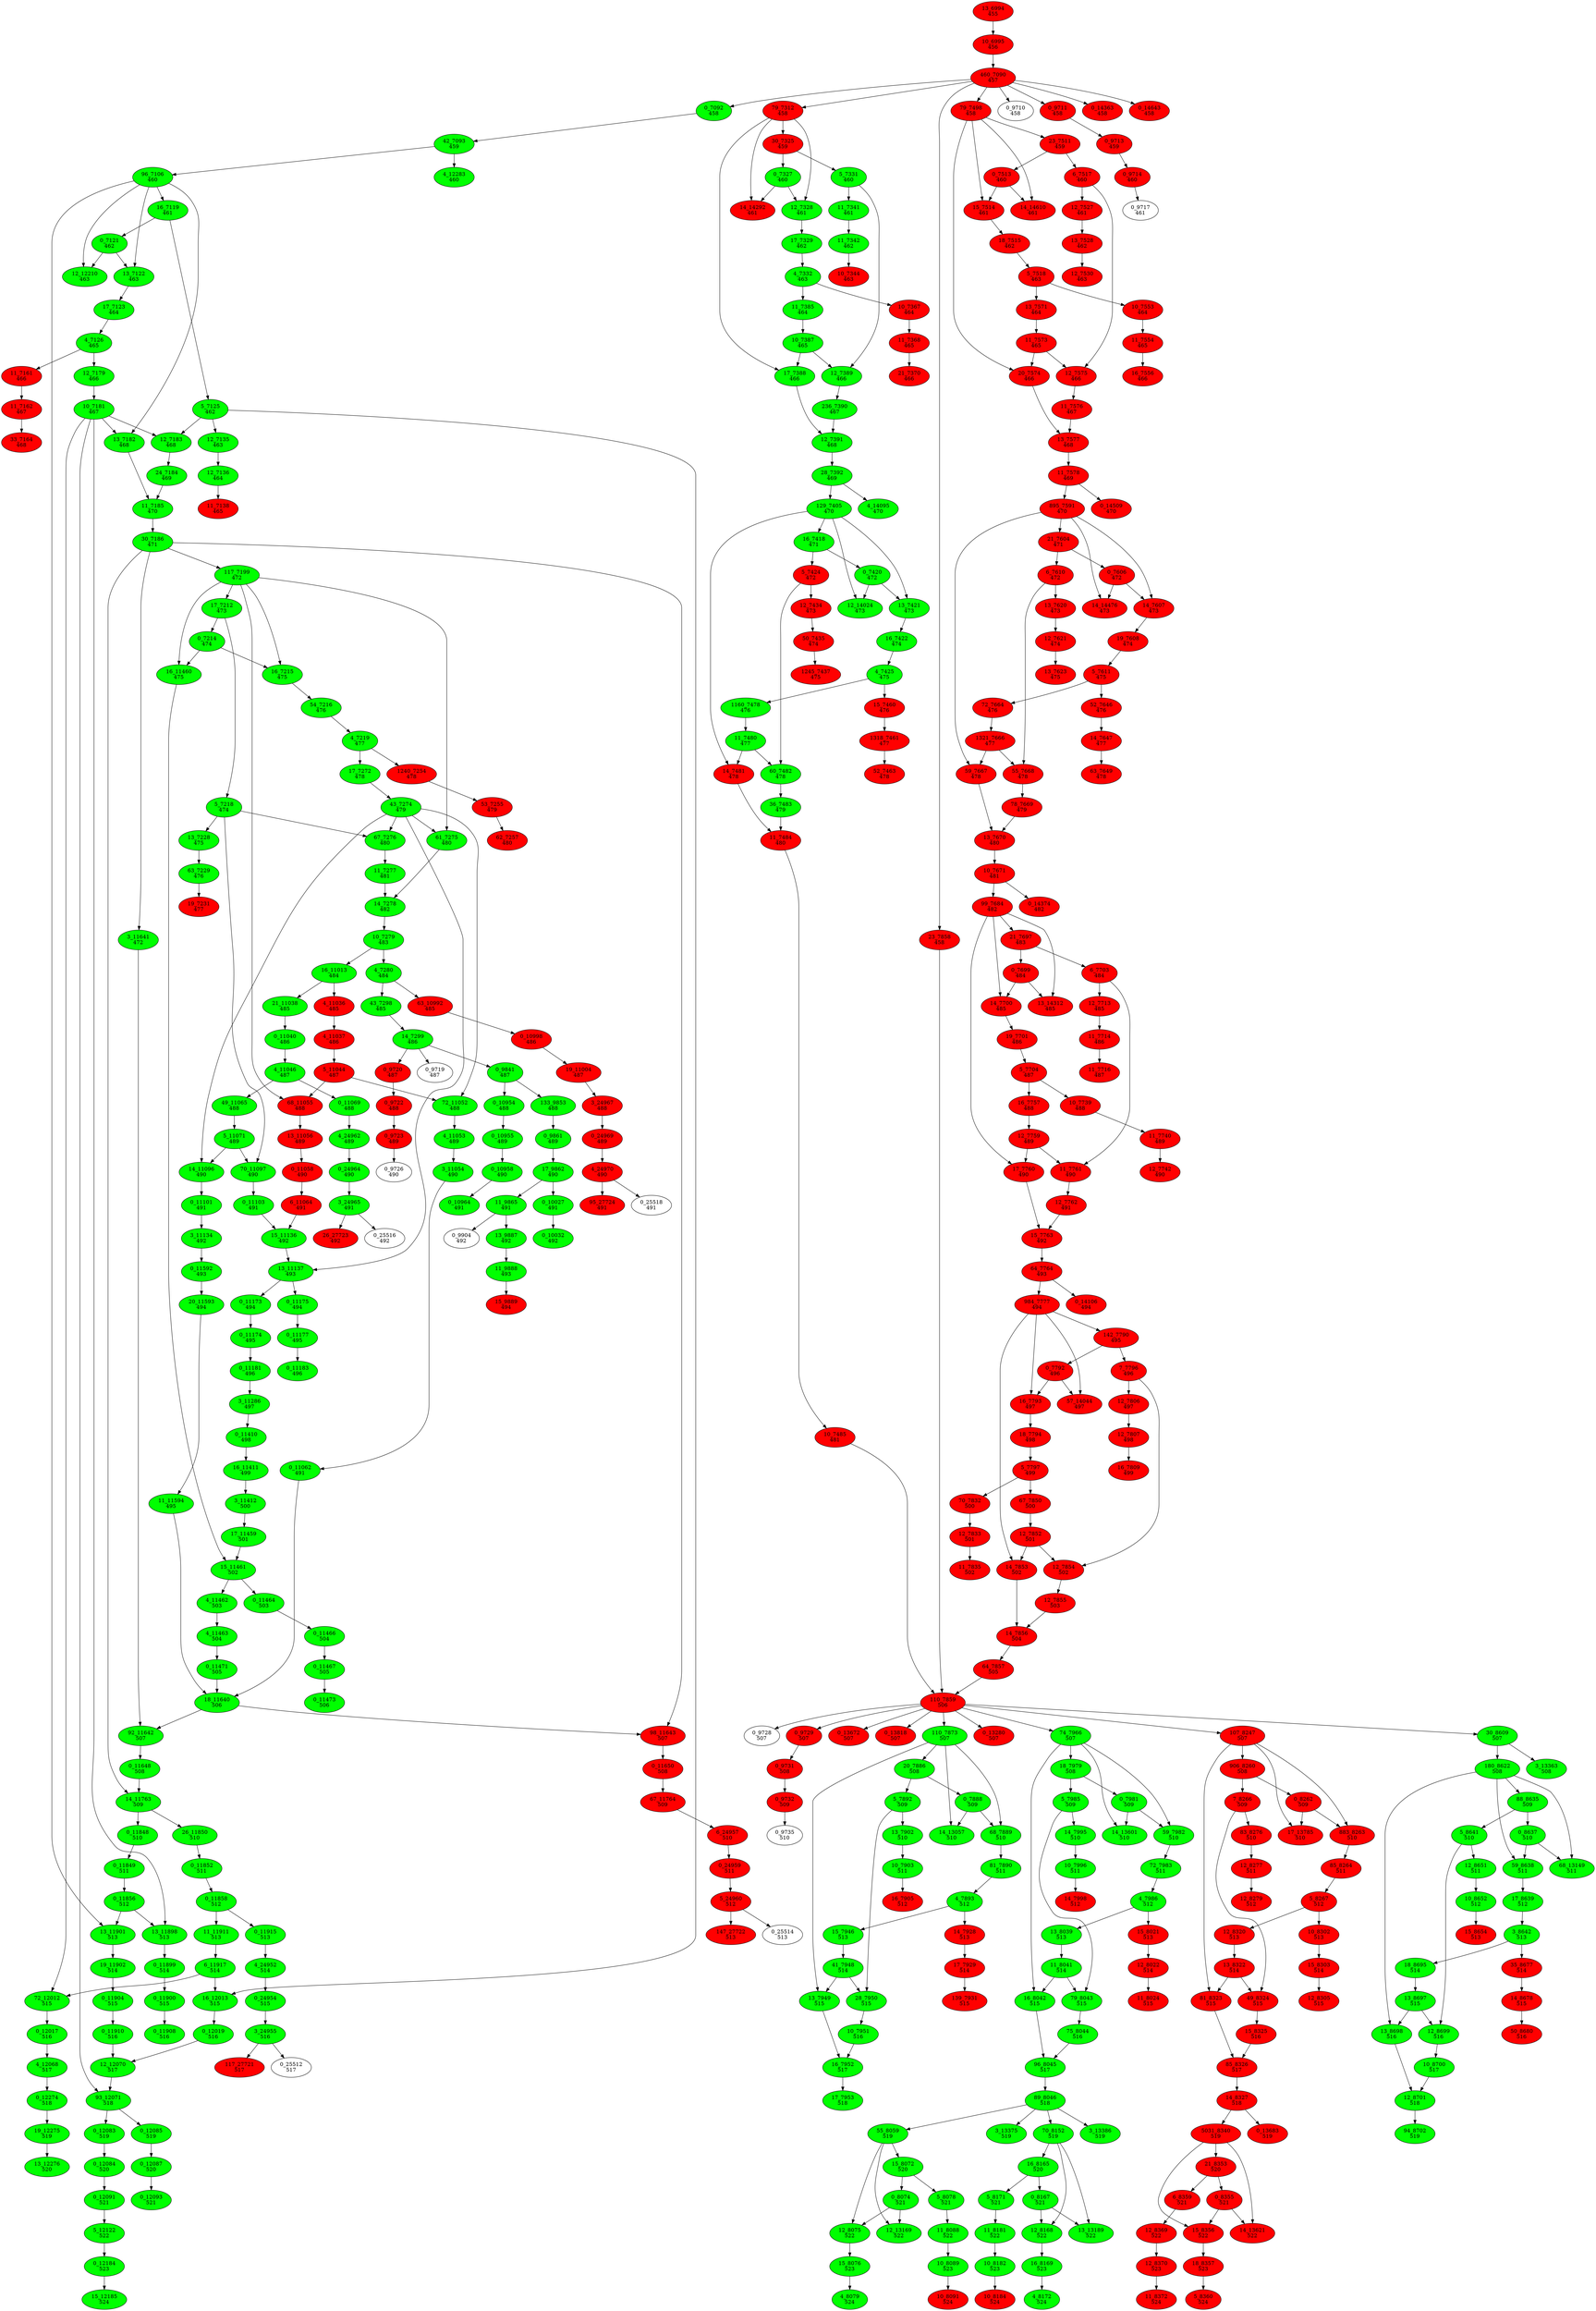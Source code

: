 digraph{
"13_6994\n455" [style=filled, fillcolor = red tooltip="tower_0/mixed_17x17x768e/branch7x7dbl/conv_4/batchnorm/batchnorm/add_1"]
"13_6994\n455" -> "10_6995\n456"
"10_6995\n456" [style=filled, fillcolor = red tooltip="tower_0/mixed_17x17x768e/branch7x7dbl/conv_4/relu"]
"10_6995\n456" [style=filled, fillcolor = red tooltip="tower_0/mixed_17x17x768e/branch7x7dbl/conv_4/relu"]
"10_6995\n456" -> "460_7090\n457"
"460_7090\n457" [style=filled, fillcolor = red tooltip="tower_0/mixed_17x17x768e/concat"]
"460_7090\n457" [style=filled, fillcolor = red tooltip="tower_0/mixed_17x17x768e/concat"]
"460_7090\n457" -> "0_7092\n458"
"0_7092\n458" [style=filled, fillcolor = green tooltip="tower_0/identity"]
"460_7090\n457" -> "79_7312\n458"
"79_7312\n458" [style=filled, fillcolor = red tooltip="tower_0/mixed_17x17x1280a/branch3x3/conv/conv2d"]
"460_7090\n457" -> "79_7498\n458"
"79_7498\n458" [style=filled, fillcolor = red tooltip="tower_0/mixed_17x17x1280a/branch7x7x3/conv/conv2d"]
"460_7090\n457" -> "23_7858\n458"
"23_7858\n458" [style=filled, fillcolor = red tooltip="tower_0/mixed_17x17x1280a/branch_pool/maxpool/maxpool"]
"460_7090\n457" -> "0_9710\n458"
"0_9710\n458" [style=filled, fillcolor = white tooltip="tower_0/summaries/mixed_17x17x768e/concat/activations"]
"460_7090\n457" -> "0_9711\n458"
"0_9711\n458" [style=filled, fillcolor = red tooltip="tower_0/summaries/zero_fraction_14/equal"]
"460_7090\n457" -> "0_14363\n458"
"0_14363\n458" [style=filled, fillcolor = red tooltip="tower_0/gradients/tower_0/mixed_17x17x1280a/branch3x3/conv/conv2d_grad/shapen"]
"460_7090\n457" -> "0_14643\n458"
"0_14643\n458" [style=filled, fillcolor = red tooltip="tower_0/gradients/tower_0/mixed_17x17x1280a/branch7x7x3/conv/conv2d_grad/shapen"]
"0_7092\n458" [style=filled, fillcolor = green tooltip="tower_0/identity"]
"0_7092\n458" -> "42_7093\n459"
"42_7093\n459" [style=filled, fillcolor = green tooltip="tower_0/aux_logits/avgpool/avgpool"]
"79_7312\n458" [style=filled, fillcolor = red tooltip="tower_0/mixed_17x17x1280a/branch3x3/conv/conv2d"]
"79_7312\n458" -> "30_7325\n459"
"30_7325\n459" [style=filled, fillcolor = red tooltip="tower_0/mixed_17x17x1280a/branch3x3/conv/batchnorm/moments/mean"]
"79_7312\n458" -> "12_7328\n461"
"12_7328\n461" [style=filled, fillcolor = green tooltip="tower_0/mixed_17x17x1280a/branch3x3/conv/batchnorm/moments/squareddifference"]
"79_7312\n458" -> "14_14292\n461"
"14_14292\n461" [style=filled, fillcolor = red tooltip="tower_0/gradients/tower_0/mixed_17x17x1280a/branch3x3/conv/batchnorm/moments/squareddifference_grad/sub"]
"79_7312\n458" -> "17_7388\n466"
"17_7388\n466" [style=filled, fillcolor = green tooltip="tower_0/mixed_17x17x1280a/branch3x3/conv/batchnorm/batchnorm/mul"]
"79_7498\n458" [style=filled, fillcolor = red tooltip="tower_0/mixed_17x17x1280a/branch7x7x3/conv/conv2d"]
"79_7498\n458" -> "23_7511\n459"
"23_7511\n459" [style=filled, fillcolor = red tooltip="tower_0/mixed_17x17x1280a/branch7x7x3/conv/batchnorm/moments/mean"]
"79_7498\n458" -> "15_7514\n461"
"15_7514\n461" [style=filled, fillcolor = red tooltip="tower_0/mixed_17x17x1280a/branch7x7x3/conv/batchnorm/moments/squareddifference"]
"79_7498\n458" -> "14_14610\n461"
"14_14610\n461" [style=filled, fillcolor = red tooltip="tower_0/gradients/tower_0/mixed_17x17x1280a/branch7x7x3/conv/batchnorm/moments/squareddifference_grad/sub"]
"79_7498\n458" -> "20_7574\n466"
"20_7574\n466" [style=filled, fillcolor = red tooltip="tower_0/mixed_17x17x1280a/branch7x7x3/conv/batchnorm/batchnorm/mul"]
"0_9711\n458" [style=filled, fillcolor = red tooltip="tower_0/summaries/zero_fraction_14/equal"]
"0_9711\n458" -> "0_9713\n459"
"0_9713\n459" [style=filled, fillcolor = red tooltip="tower_0/summaries/zero_fraction_14/cast"]
"42_7093\n459" [style=filled, fillcolor = green tooltip="tower_0/aux_logits/avgpool/avgpool"]
"42_7093\n459" -> "96_7106\n460"
"96_7106\n460" [style=filled, fillcolor = green tooltip="tower_0/aux_logits/proj/conv2d"]
"42_7093\n459" -> "4_12283\n460"
"4_12283\n460" [style=filled, fillcolor = green tooltip="tower_0/gradients/tower_0/aux_logits/proj/conv2d_grad/shapen"]
"30_7325\n459" [style=filled, fillcolor = red tooltip="tower_0/mixed_17x17x1280a/branch3x3/conv/batchnorm/moments/mean"]
"30_7325\n459" -> "0_7327\n460"
"0_7327\n460" [style=filled, fillcolor = green tooltip="tower_0/mixed_17x17x1280a/branch3x3/conv/batchnorm/moments/stopgradient"]
"30_7325\n459" -> "5_7331\n460"
"5_7331\n460" [style=filled, fillcolor = green tooltip="tower_0/mixed_17x17x1280a/branch3x3/conv/batchnorm/moments/squeeze"]
"23_7511\n459" [style=filled, fillcolor = red tooltip="tower_0/mixed_17x17x1280a/branch7x7x3/conv/batchnorm/moments/mean"]
"23_7511\n459" -> "0_7513\n460"
"0_7513\n460" [style=filled, fillcolor = red tooltip="tower_0/mixed_17x17x1280a/branch7x7x3/conv/batchnorm/moments/stopgradient"]
"23_7511\n459" -> "6_7517\n460"
"6_7517\n460" [style=filled, fillcolor = red tooltip="tower_0/mixed_17x17x1280a/branch7x7x3/conv/batchnorm/moments/squeeze"]
"0_9713\n459" [style=filled, fillcolor = red tooltip="tower_0/summaries/zero_fraction_14/cast"]
"0_9713\n459" -> "0_9714\n460"
"0_9714\n460" [style=filled, fillcolor = red tooltip="tower_0/summaries/zero_fraction_14/mean"]
"96_7106\n460" [style=filled, fillcolor = green tooltip="tower_0/aux_logits/proj/conv2d"]
"96_7106\n460" -> "16_7119\n461"
"16_7119\n461" [style=filled, fillcolor = green tooltip="tower_0/aux_logits/proj/batchnorm/moments/mean"]
"96_7106\n460" -> "13_7122\n463"
"13_7122\n463" [style=filled, fillcolor = green tooltip="tower_0/aux_logits/proj/batchnorm/moments/squareddifference"]
"96_7106\n460" -> "12_12210\n463"
"12_12210\n463" [style=filled, fillcolor = green tooltip="tower_0/gradients/tower_0/aux_logits/proj/batchnorm/moments/squareddifference_grad/sub"]
"96_7106\n460" -> "13_7182\n468"
"13_7182\n468" [style=filled, fillcolor = green tooltip="tower_0/aux_logits/proj/batchnorm/batchnorm/mul"]
"96_7106\n460" -> "13_11901\n513"
"13_11901\n513" [style=filled, fillcolor = green tooltip="tower_0/gradients/tower_0/aux_logits/proj/batchnorm/batchnorm/mul_grad/mul_1"]
"0_7327\n460" [style=filled, fillcolor = green tooltip="tower_0/mixed_17x17x1280a/branch3x3/conv/batchnorm/moments/stopgradient"]
"0_7327\n460" -> "12_7328\n461"
"12_7328\n461" [style=filled, fillcolor = green tooltip="tower_0/mixed_17x17x1280a/branch3x3/conv/batchnorm/moments/squareddifference"]
"0_7327\n460" -> "14_14292\n461"
"14_14292\n461" [style=filled, fillcolor = red tooltip="tower_0/gradients/tower_0/mixed_17x17x1280a/branch3x3/conv/batchnorm/moments/squareddifference_grad/sub"]
"5_7331\n460" [style=filled, fillcolor = green tooltip="tower_0/mixed_17x17x1280a/branch3x3/conv/batchnorm/moments/squeeze"]
"5_7331\n460" -> "11_7341\n461"
"11_7341\n461" [style=filled, fillcolor = green tooltip="tower_0/mixed_17x17x1280a/branch3x3/conv/batchnorm/assignmovingavg/mixed_17x17x1280a/branch3x3/conv/batchnorm/moving_mean/sub"]
"5_7331\n460" -> "12_7389\n466"
"12_7389\n466" [style=filled, fillcolor = green tooltip="tower_0/mixed_17x17x1280a/branch3x3/conv/batchnorm/batchnorm/mul_1"]
"0_7513\n460" [style=filled, fillcolor = red tooltip="tower_0/mixed_17x17x1280a/branch7x7x3/conv/batchnorm/moments/stopgradient"]
"0_7513\n460" -> "15_7514\n461"
"15_7514\n461" [style=filled, fillcolor = red tooltip="tower_0/mixed_17x17x1280a/branch7x7x3/conv/batchnorm/moments/squareddifference"]
"0_7513\n460" -> "14_14610\n461"
"14_14610\n461" [style=filled, fillcolor = red tooltip="tower_0/gradients/tower_0/mixed_17x17x1280a/branch7x7x3/conv/batchnorm/moments/squareddifference_grad/sub"]
"6_7517\n460" [style=filled, fillcolor = red tooltip="tower_0/mixed_17x17x1280a/branch7x7x3/conv/batchnorm/moments/squeeze"]
"6_7517\n460" -> "12_7527\n461"
"12_7527\n461" [style=filled, fillcolor = red tooltip="tower_0/mixed_17x17x1280a/branch7x7x3/conv/batchnorm/assignmovingavg/mixed_17x17x1280a/branch7x7x3/conv/batchnorm/moving_mean/sub"]
"6_7517\n460" -> "12_7575\n466"
"12_7575\n466" [style=filled, fillcolor = red tooltip="tower_0/mixed_17x17x1280a/branch7x7x3/conv/batchnorm/batchnorm/mul_1"]
"0_9714\n460" [style=filled, fillcolor = red tooltip="tower_0/summaries/zero_fraction_14/mean"]
"0_9714\n460" -> "0_9717\n461"
"0_9717\n461" [style=filled, fillcolor = white tooltip="tower_0/summaries/mixed_17x17x768e/concat/sparsity"]
"16_7119\n461" [style=filled, fillcolor = green tooltip="tower_0/aux_logits/proj/batchnorm/moments/mean"]
"16_7119\n461" -> "0_7121\n462"
"0_7121\n462" [style=filled, fillcolor = green tooltip="tower_0/aux_logits/proj/batchnorm/moments/stopgradient"]
"16_7119\n461" -> "5_7125\n462"
"5_7125\n462" [style=filled, fillcolor = green tooltip="tower_0/aux_logits/proj/batchnorm/moments/squeeze"]
"12_7328\n461" [style=filled, fillcolor = green tooltip="tower_0/mixed_17x17x1280a/branch3x3/conv/batchnorm/moments/squareddifference"]
"12_7328\n461" -> "17_7329\n462"
"17_7329\n462" [style=filled, fillcolor = green tooltip="tower_0/mixed_17x17x1280a/branch3x3/conv/batchnorm/moments/variance"]
"11_7341\n461" [style=filled, fillcolor = green tooltip="tower_0/mixed_17x17x1280a/branch3x3/conv/batchnorm/assignmovingavg/mixed_17x17x1280a/branch3x3/conv/batchnorm/moving_mean/sub"]
"11_7341\n461" -> "11_7342\n462"
"11_7342\n462" [style=filled, fillcolor = green tooltip="tower_0/mixed_17x17x1280a/branch3x3/conv/batchnorm/assignmovingavg/mixed_17x17x1280a/branch3x3/conv/batchnorm/moving_mean/mul"]
"15_7514\n461" [style=filled, fillcolor = red tooltip="tower_0/mixed_17x17x1280a/branch7x7x3/conv/batchnorm/moments/squareddifference"]
"15_7514\n461" -> "18_7515\n462"
"18_7515\n462" [style=filled, fillcolor = red tooltip="tower_0/mixed_17x17x1280a/branch7x7x3/conv/batchnorm/moments/variance"]
"12_7527\n461" [style=filled, fillcolor = red tooltip="tower_0/mixed_17x17x1280a/branch7x7x3/conv/batchnorm/assignmovingavg/mixed_17x17x1280a/branch7x7x3/conv/batchnorm/moving_mean/sub"]
"12_7527\n461" -> "13_7528\n462"
"13_7528\n462" [style=filled, fillcolor = red tooltip="tower_0/mixed_17x17x1280a/branch7x7x3/conv/batchnorm/assignmovingavg/mixed_17x17x1280a/branch7x7x3/conv/batchnorm/moving_mean/mul"]
"0_7121\n462" [style=filled, fillcolor = green tooltip="tower_0/aux_logits/proj/batchnorm/moments/stopgradient"]
"0_7121\n462" -> "13_7122\n463"
"13_7122\n463" [style=filled, fillcolor = green tooltip="tower_0/aux_logits/proj/batchnorm/moments/squareddifference"]
"0_7121\n462" -> "12_12210\n463"
"12_12210\n463" [style=filled, fillcolor = green tooltip="tower_0/gradients/tower_0/aux_logits/proj/batchnorm/moments/squareddifference_grad/sub"]
"5_7125\n462" [style=filled, fillcolor = green tooltip="tower_0/aux_logits/proj/batchnorm/moments/squeeze"]
"5_7125\n462" -> "12_7135\n463"
"12_7135\n463" [style=filled, fillcolor = green tooltip="tower_0/aux_logits/proj/batchnorm/assignmovingavg/aux_logits/proj/batchnorm/moving_mean/sub"]
"5_7125\n462" -> "12_7183\n468"
"12_7183\n468" [style=filled, fillcolor = green tooltip="tower_0/aux_logits/proj/batchnorm/batchnorm/mul_1"]
"5_7125\n462" -> "16_12013\n515"
"16_12013\n515" [style=filled, fillcolor = green tooltip="tower_0/gradients/tower_0/aux_logits/proj/batchnorm/batchnorm/mul_1_grad/mul_1"]
"17_7329\n462" [style=filled, fillcolor = green tooltip="tower_0/mixed_17x17x1280a/branch3x3/conv/batchnorm/moments/variance"]
"17_7329\n462" -> "4_7332\n463"
"4_7332\n463" [style=filled, fillcolor = green tooltip="tower_0/mixed_17x17x1280a/branch3x3/conv/batchnorm/moments/squeeze_1"]
"11_7342\n462" [style=filled, fillcolor = green tooltip="tower_0/mixed_17x17x1280a/branch3x3/conv/batchnorm/assignmovingavg/mixed_17x17x1280a/branch3x3/conv/batchnorm/moving_mean/mul"]
"11_7342\n462" -> "10_7344\n463"
"10_7344\n463" [style=filled, fillcolor = red tooltip="tower_0/mixed_17x17x1280a/branch3x3/conv/batchnorm/assignmovingavg/mixed_17x17x1280a/branch3x3/conv/batchnorm/moving_mean/mixed_17x17x1280a/branch3x3/conv/batchnorm/mixed_17x17x1280a/branch3x3/conv/batchnorm/moving_mean"]
"18_7515\n462" [style=filled, fillcolor = red tooltip="tower_0/mixed_17x17x1280a/branch7x7x3/conv/batchnorm/moments/variance"]
"18_7515\n462" -> "5_7518\n463"
"5_7518\n463" [style=filled, fillcolor = red tooltip="tower_0/mixed_17x17x1280a/branch7x7x3/conv/batchnorm/moments/squeeze_1"]
"13_7528\n462" [style=filled, fillcolor = red tooltip="tower_0/mixed_17x17x1280a/branch7x7x3/conv/batchnorm/assignmovingavg/mixed_17x17x1280a/branch7x7x3/conv/batchnorm/moving_mean/mul"]
"13_7528\n462" -> "12_7530\n463"
"12_7530\n463" [style=filled, fillcolor = red tooltip="tower_0/mixed_17x17x1280a/branch7x7x3/conv/batchnorm/assignmovingavg/mixed_17x17x1280a/branch7x7x3/conv/batchnorm/moving_mean/mixed_17x17x1280a/branch7x7x3/conv/batchnorm/mixed_17x17x1280a/branch7x7x3/conv/batchnorm/moving_mean"]
"13_7122\n463" [style=filled, fillcolor = green tooltip="tower_0/aux_logits/proj/batchnorm/moments/squareddifference"]
"13_7122\n463" -> "17_7123\n464"
"17_7123\n464" [style=filled, fillcolor = green tooltip="tower_0/aux_logits/proj/batchnorm/moments/variance"]
"12_7135\n463" [style=filled, fillcolor = green tooltip="tower_0/aux_logits/proj/batchnorm/assignmovingavg/aux_logits/proj/batchnorm/moving_mean/sub"]
"12_7135\n463" -> "12_7136\n464"
"12_7136\n464" [style=filled, fillcolor = green tooltip="tower_0/aux_logits/proj/batchnorm/assignmovingavg/aux_logits/proj/batchnorm/moving_mean/mul"]
"4_7332\n463" [style=filled, fillcolor = green tooltip="tower_0/mixed_17x17x1280a/branch3x3/conv/batchnorm/moments/squeeze_1"]
"4_7332\n463" -> "10_7367\n464"
"10_7367\n464" [style=filled, fillcolor = red tooltip="tower_0/mixed_17x17x1280a/branch3x3/conv/batchnorm/assignmovingavg_1/mixed_17x17x1280a/branch3x3/conv/batchnorm/moving_variance/sub"]
"4_7332\n463" -> "11_7385\n464"
"11_7385\n464" [style=filled, fillcolor = green tooltip="tower_0/mixed_17x17x1280a/branch3x3/conv/batchnorm/batchnorm/add"]
"5_7518\n463" [style=filled, fillcolor = red tooltip="tower_0/mixed_17x17x1280a/branch7x7x3/conv/batchnorm/moments/squeeze_1"]
"5_7518\n463" -> "10_7553\n464"
"10_7553\n464" [style=filled, fillcolor = red tooltip="tower_0/mixed_17x17x1280a/branch7x7x3/conv/batchnorm/assignmovingavg_1/mixed_17x17x1280a/branch7x7x3/conv/batchnorm/moving_variance/sub"]
"5_7518\n463" -> "13_7571\n464"
"13_7571\n464" [style=filled, fillcolor = red tooltip="tower_0/mixed_17x17x1280a/branch7x7x3/conv/batchnorm/batchnorm/add"]
"17_7123\n464" [style=filled, fillcolor = green tooltip="tower_0/aux_logits/proj/batchnorm/moments/variance"]
"17_7123\n464" -> "4_7126\n465"
"4_7126\n465" [style=filled, fillcolor = green tooltip="tower_0/aux_logits/proj/batchnorm/moments/squeeze_1"]
"12_7136\n464" [style=filled, fillcolor = green tooltip="tower_0/aux_logits/proj/batchnorm/assignmovingavg/aux_logits/proj/batchnorm/moving_mean/mul"]
"12_7136\n464" -> "11_7138\n465"
"11_7138\n465" [style=filled, fillcolor = red tooltip="tower_0/aux_logits/proj/batchnorm/assignmovingavg/aux_logits/proj/batchnorm/moving_mean/aux_logits/proj/batchnorm/aux_logits/proj/batchnorm/moving_mean"]
"10_7367\n464" [style=filled, fillcolor = red tooltip="tower_0/mixed_17x17x1280a/branch3x3/conv/batchnorm/assignmovingavg_1/mixed_17x17x1280a/branch3x3/conv/batchnorm/moving_variance/sub"]
"10_7367\n464" -> "11_7368\n465"
"11_7368\n465" [style=filled, fillcolor = red tooltip="tower_0/mixed_17x17x1280a/branch3x3/conv/batchnorm/assignmovingavg_1/mixed_17x17x1280a/branch3x3/conv/batchnorm/moving_variance/mul"]
"11_7385\n464" [style=filled, fillcolor = green tooltip="tower_0/mixed_17x17x1280a/branch3x3/conv/batchnorm/batchnorm/add"]
"11_7385\n464" -> "10_7387\n465"
"10_7387\n465" [style=filled, fillcolor = green tooltip="tower_0/mixed_17x17x1280a/branch3x3/conv/batchnorm/batchnorm/rsqrt"]
"10_7553\n464" [style=filled, fillcolor = red tooltip="tower_0/mixed_17x17x1280a/branch7x7x3/conv/batchnorm/assignmovingavg_1/mixed_17x17x1280a/branch7x7x3/conv/batchnorm/moving_variance/sub"]
"10_7553\n464" -> "11_7554\n465"
"11_7554\n465" [style=filled, fillcolor = red tooltip="tower_0/mixed_17x17x1280a/branch7x7x3/conv/batchnorm/assignmovingavg_1/mixed_17x17x1280a/branch7x7x3/conv/batchnorm/moving_variance/mul"]
"13_7571\n464" [style=filled, fillcolor = red tooltip="tower_0/mixed_17x17x1280a/branch7x7x3/conv/batchnorm/batchnorm/add"]
"13_7571\n464" -> "11_7573\n465"
"11_7573\n465" [style=filled, fillcolor = red tooltip="tower_0/mixed_17x17x1280a/branch7x7x3/conv/batchnorm/batchnorm/rsqrt"]
"4_7126\n465" [style=filled, fillcolor = green tooltip="tower_0/aux_logits/proj/batchnorm/moments/squeeze_1"]
"4_7126\n465" -> "11_7161\n466"
"11_7161\n466" [style=filled, fillcolor = red tooltip="tower_0/aux_logits/proj/batchnorm/assignmovingavg_1/aux_logits/proj/batchnorm/moving_variance/sub"]
"4_7126\n465" -> "12_7179\n466"
"12_7179\n466" [style=filled, fillcolor = green tooltip="tower_0/aux_logits/proj/batchnorm/batchnorm/add"]
"10_7387\n465" [style=filled, fillcolor = green tooltip="tower_0/mixed_17x17x1280a/branch3x3/conv/batchnorm/batchnorm/rsqrt"]
"10_7387\n465" -> "17_7388\n466"
"17_7388\n466" [style=filled, fillcolor = green tooltip="tower_0/mixed_17x17x1280a/branch3x3/conv/batchnorm/batchnorm/mul"]
"10_7387\n465" -> "12_7389\n466"
"12_7389\n466" [style=filled, fillcolor = green tooltip="tower_0/mixed_17x17x1280a/branch3x3/conv/batchnorm/batchnorm/mul_1"]
"11_7368\n465" [style=filled, fillcolor = red tooltip="tower_0/mixed_17x17x1280a/branch3x3/conv/batchnorm/assignmovingavg_1/mixed_17x17x1280a/branch3x3/conv/batchnorm/moving_variance/mul"]
"11_7368\n465" -> "21_7370\n466"
"21_7370\n466" [style=filled, fillcolor = red tooltip="tower_0/mixed_17x17x1280a/branch3x3/conv/batchnorm/assignmovingavg_1/mixed_17x17x1280a/branch3x3/conv/batchnorm/moving_variance/mixed_17x17x1280a/branch3x3/conv/batchnorm/mixed_17x17x1280a/branch3x3/conv/batchnorm/moving_variance"]
"11_7573\n465" [style=filled, fillcolor = red tooltip="tower_0/mixed_17x17x1280a/branch7x7x3/conv/batchnorm/batchnorm/rsqrt"]
"11_7573\n465" -> "20_7574\n466"
"20_7574\n466" [style=filled, fillcolor = red tooltip="tower_0/mixed_17x17x1280a/branch7x7x3/conv/batchnorm/batchnorm/mul"]
"11_7573\n465" -> "12_7575\n466"
"12_7575\n466" [style=filled, fillcolor = red tooltip="tower_0/mixed_17x17x1280a/branch7x7x3/conv/batchnorm/batchnorm/mul_1"]
"11_7554\n465" [style=filled, fillcolor = red tooltip="tower_0/mixed_17x17x1280a/branch7x7x3/conv/batchnorm/assignmovingavg_1/mixed_17x17x1280a/branch7x7x3/conv/batchnorm/moving_variance/mul"]
"11_7554\n465" -> "16_7556\n466"
"16_7556\n466" [style=filled, fillcolor = red tooltip="tower_0/mixed_17x17x1280a/branch7x7x3/conv/batchnorm/assignmovingavg_1/mixed_17x17x1280a/branch7x7x3/conv/batchnorm/moving_variance/mixed_17x17x1280a/branch7x7x3/conv/batchnorm/mixed_17x17x1280a/branch7x7x3/conv/batchnorm/moving_variance"]
"11_7161\n466" [style=filled, fillcolor = red tooltip="tower_0/aux_logits/proj/batchnorm/assignmovingavg_1/aux_logits/proj/batchnorm/moving_variance/sub"]
"11_7161\n466" -> "11_7162\n467"
"11_7162\n467" [style=filled, fillcolor = red tooltip="tower_0/aux_logits/proj/batchnorm/assignmovingavg_1/aux_logits/proj/batchnorm/moving_variance/mul"]
"12_7179\n466" [style=filled, fillcolor = green tooltip="tower_0/aux_logits/proj/batchnorm/batchnorm/add"]
"12_7179\n466" -> "10_7181\n467"
"10_7181\n467" [style=filled, fillcolor = green tooltip="tower_0/aux_logits/proj/batchnorm/batchnorm/rsqrt"]
"12_7389\n466" [style=filled, fillcolor = green tooltip="tower_0/mixed_17x17x1280a/branch3x3/conv/batchnorm/batchnorm/mul_1"]
"12_7389\n466" -> "236_7390\n467"
"236_7390\n467" [style=filled, fillcolor = green tooltip="tower_0/mixed_17x17x1280a/branch3x3/conv/batchnorm/batchnorm/sub"]
"12_7575\n466" [style=filled, fillcolor = red tooltip="tower_0/mixed_17x17x1280a/branch7x7x3/conv/batchnorm/batchnorm/mul_1"]
"12_7575\n466" -> "11_7576\n467"
"11_7576\n467" [style=filled, fillcolor = red tooltip="tower_0/mixed_17x17x1280a/branch7x7x3/conv/batchnorm/batchnorm/sub"]
"10_7181\n467" [style=filled, fillcolor = green tooltip="tower_0/aux_logits/proj/batchnorm/batchnorm/rsqrt"]
"10_7181\n467" -> "13_7182\n468"
"13_7182\n468" [style=filled, fillcolor = green tooltip="tower_0/aux_logits/proj/batchnorm/batchnorm/mul"]
"10_7181\n467" -> "12_7183\n468"
"12_7183\n468" [style=filled, fillcolor = green tooltip="tower_0/aux_logits/proj/batchnorm/batchnorm/mul_1"]
"10_7181\n467" -> "13_11898\n513"
"13_11898\n513" [style=filled, fillcolor = green tooltip="tower_0/gradients/tower_0/aux_logits/proj/batchnorm/batchnorm/mul_grad/mul"]
"10_7181\n467" -> "72_12012\n515"
"72_12012\n515" [style=filled, fillcolor = green tooltip="tower_0/gradients/tower_0/aux_logits/proj/batchnorm/batchnorm/mul_1_grad/mul"]
"10_7181\n467" -> "93_12071\n518"
"93_12071\n518" [style=filled, fillcolor = green tooltip="tower_0/gradients/tower_0/aux_logits/proj/batchnorm/batchnorm/rsqrt_grad/rsqrtgrad"]
"11_7162\n467" [style=filled, fillcolor = red tooltip="tower_0/aux_logits/proj/batchnorm/assignmovingavg_1/aux_logits/proj/batchnorm/moving_variance/mul"]
"11_7162\n467" -> "33_7164\n468"
"33_7164\n468" [style=filled, fillcolor = red tooltip="tower_0/aux_logits/proj/batchnorm/assignmovingavg_1/aux_logits/proj/batchnorm/moving_variance/aux_logits/proj/batchnorm/aux_logits/proj/batchnorm/moving_variance"]
"17_7388\n466" [style=filled, fillcolor = green tooltip="tower_0/mixed_17x17x1280a/branch3x3/conv/batchnorm/batchnorm/mul"]
"17_7388\n466" -> "12_7391\n468"
"12_7391\n468" [style=filled, fillcolor = green tooltip="tower_0/mixed_17x17x1280a/branch3x3/conv/batchnorm/batchnorm/add_1"]
"236_7390\n467" [style=filled, fillcolor = green tooltip="tower_0/mixed_17x17x1280a/branch3x3/conv/batchnorm/batchnorm/sub"]
"236_7390\n467" -> "12_7391\n468"
"12_7391\n468" [style=filled, fillcolor = green tooltip="tower_0/mixed_17x17x1280a/branch3x3/conv/batchnorm/batchnorm/add_1"]
"20_7574\n466" [style=filled, fillcolor = red tooltip="tower_0/mixed_17x17x1280a/branch7x7x3/conv/batchnorm/batchnorm/mul"]
"20_7574\n466" -> "13_7577\n468"
"13_7577\n468" [style=filled, fillcolor = red tooltip="tower_0/mixed_17x17x1280a/branch7x7x3/conv/batchnorm/batchnorm/add_1"]
"11_7576\n467" [style=filled, fillcolor = red tooltip="tower_0/mixed_17x17x1280a/branch7x7x3/conv/batchnorm/batchnorm/sub"]
"11_7576\n467" -> "13_7577\n468"
"13_7577\n468" [style=filled, fillcolor = red tooltip="tower_0/mixed_17x17x1280a/branch7x7x3/conv/batchnorm/batchnorm/add_1"]
"12_7183\n468" [style=filled, fillcolor = green tooltip="tower_0/aux_logits/proj/batchnorm/batchnorm/mul_1"]
"12_7183\n468" -> "24_7184\n469"
"24_7184\n469" [style=filled, fillcolor = green tooltip="tower_0/aux_logits/proj/batchnorm/batchnorm/sub"]
"12_7391\n468" [style=filled, fillcolor = green tooltip="tower_0/mixed_17x17x1280a/branch3x3/conv/batchnorm/batchnorm/add_1"]
"12_7391\n468" -> "28_7392\n469"
"28_7392\n469" [style=filled, fillcolor = green tooltip="tower_0/mixed_17x17x1280a/branch3x3/conv/relu"]
"13_7577\n468" [style=filled, fillcolor = red tooltip="tower_0/mixed_17x17x1280a/branch7x7x3/conv/batchnorm/batchnorm/add_1"]
"13_7577\n468" -> "11_7578\n469"
"11_7578\n469" [style=filled, fillcolor = red tooltip="tower_0/mixed_17x17x1280a/branch7x7x3/conv/relu"]
"13_7182\n468" [style=filled, fillcolor = green tooltip="tower_0/aux_logits/proj/batchnorm/batchnorm/mul"]
"13_7182\n468" -> "11_7185\n470"
"11_7185\n470" [style=filled, fillcolor = green tooltip="tower_0/aux_logits/proj/batchnorm/batchnorm/add_1"]
"24_7184\n469" [style=filled, fillcolor = green tooltip="tower_0/aux_logits/proj/batchnorm/batchnorm/sub"]
"24_7184\n469" -> "11_7185\n470"
"11_7185\n470" [style=filled, fillcolor = green tooltip="tower_0/aux_logits/proj/batchnorm/batchnorm/add_1"]
"28_7392\n469" [style=filled, fillcolor = green tooltip="tower_0/mixed_17x17x1280a/branch3x3/conv/relu"]
"28_7392\n469" -> "129_7405\n470"
"129_7405\n470" [style=filled, fillcolor = green tooltip="tower_0/mixed_17x17x1280a/branch3x3/conv_1/conv2d"]
"28_7392\n469" -> "4_14095\n470"
"4_14095\n470" [style=filled, fillcolor = green tooltip="tower_0/gradients/tower_0/mixed_17x17x1280a/branch3x3/conv_1/conv2d_grad/shapen"]
"11_7578\n469" [style=filled, fillcolor = red tooltip="tower_0/mixed_17x17x1280a/branch7x7x3/conv/relu"]
"11_7578\n469" -> "895_7591\n470"
"895_7591\n470" [style=filled, fillcolor = red tooltip="tower_0/mixed_17x17x1280a/branch7x7x3/conv_1/conv2d"]
"11_7578\n469" -> "0_14509\n470"
"0_14509\n470" [style=filled, fillcolor = red tooltip="tower_0/gradients/tower_0/mixed_17x17x1280a/branch7x7x3/conv_1/conv2d_grad/shapen"]
"11_7185\n470" [style=filled, fillcolor = green tooltip="tower_0/aux_logits/proj/batchnorm/batchnorm/add_1"]
"11_7185\n470" -> "30_7186\n471"
"30_7186\n471" [style=filled, fillcolor = green tooltip="tower_0/aux_logits/proj/relu"]
"129_7405\n470" [style=filled, fillcolor = green tooltip="tower_0/mixed_17x17x1280a/branch3x3/conv_1/conv2d"]
"129_7405\n470" -> "16_7418\n471"
"16_7418\n471" [style=filled, fillcolor = green tooltip="tower_0/mixed_17x17x1280a/branch3x3/conv_1/batchnorm/moments/mean"]
"129_7405\n470" -> "13_7421\n473"
"13_7421\n473" [style=filled, fillcolor = green tooltip="tower_0/mixed_17x17x1280a/branch3x3/conv_1/batchnorm/moments/squareddifference"]
"129_7405\n470" -> "12_14024\n473"
"12_14024\n473" [style=filled, fillcolor = green tooltip="tower_0/gradients/tower_0/mixed_17x17x1280a/branch3x3/conv_1/batchnorm/moments/squareddifference_grad/sub"]
"129_7405\n470" -> "14_7481\n478"
"14_7481\n478" [style=filled, fillcolor = red tooltip="tower_0/mixed_17x17x1280a/branch3x3/conv_1/batchnorm/batchnorm/mul"]
"895_7591\n470" [style=filled, fillcolor = red tooltip="tower_0/mixed_17x17x1280a/branch7x7x3/conv_1/conv2d"]
"895_7591\n470" -> "21_7604\n471"
"21_7604\n471" [style=filled, fillcolor = red tooltip="tower_0/mixed_17x17x1280a/branch7x7x3/conv_1/batchnorm/moments/mean"]
"895_7591\n470" -> "14_7607\n473"
"14_7607\n473" [style=filled, fillcolor = red tooltip="tower_0/mixed_17x17x1280a/branch7x7x3/conv_1/batchnorm/moments/squareddifference"]
"895_7591\n470" -> "14_14476\n473"
"14_14476\n473" [style=filled, fillcolor = red tooltip="tower_0/gradients/tower_0/mixed_17x17x1280a/branch7x7x3/conv_1/batchnorm/moments/squareddifference_grad/sub"]
"895_7591\n470" -> "59_7667\n478"
"59_7667\n478" [style=filled, fillcolor = red tooltip="tower_0/mixed_17x17x1280a/branch7x7x3/conv_1/batchnorm/batchnorm/mul"]
"30_7186\n471" [style=filled, fillcolor = green tooltip="tower_0/aux_logits/proj/relu"]
"30_7186\n471" -> "117_7199\n472"
"117_7199\n472" [style=filled, fillcolor = green tooltip="tower_0/aux_logits/conv/conv2d"]
"30_7186\n471" -> "3_11641\n472"
"3_11641\n472" [style=filled, fillcolor = green tooltip="tower_0/gradients/tower_0/aux_logits/conv/conv2d_grad/shapen"]
"30_7186\n471" -> "98_11643\n507"
"98_11643\n507" [style=filled, fillcolor = red tooltip="tower_0/gradients/tower_0/aux_logits/conv/conv2d_grad/conv2dbackpropfilter"]
"30_7186\n471" -> "14_11763\n509"
"14_11763\n509" [style=filled, fillcolor = green tooltip="tower_0/gradients/tower_0/aux_logits/proj/relu_grad/relugrad"]
"16_7418\n471" [style=filled, fillcolor = green tooltip="tower_0/mixed_17x17x1280a/branch3x3/conv_1/batchnorm/moments/mean"]
"16_7418\n471" -> "0_7420\n472"
"0_7420\n472" [style=filled, fillcolor = green tooltip="tower_0/mixed_17x17x1280a/branch3x3/conv_1/batchnorm/moments/stopgradient"]
"16_7418\n471" -> "5_7424\n472"
"5_7424\n472" [style=filled, fillcolor = red tooltip="tower_0/mixed_17x17x1280a/branch3x3/conv_1/batchnorm/moments/squeeze"]
"21_7604\n471" [style=filled, fillcolor = red tooltip="tower_0/mixed_17x17x1280a/branch7x7x3/conv_1/batchnorm/moments/mean"]
"21_7604\n471" -> "0_7606\n472"
"0_7606\n472" [style=filled, fillcolor = red tooltip="tower_0/mixed_17x17x1280a/branch7x7x3/conv_1/batchnorm/moments/stopgradient"]
"21_7604\n471" -> "6_7610\n472"
"6_7610\n472" [style=filled, fillcolor = red tooltip="tower_0/mixed_17x17x1280a/branch7x7x3/conv_1/batchnorm/moments/squeeze"]
"117_7199\n472" [style=filled, fillcolor = green tooltip="tower_0/aux_logits/conv/conv2d"]
"117_7199\n472" -> "17_7212\n473"
"17_7212\n473" [style=filled, fillcolor = green tooltip="tower_0/aux_logits/conv/batchnorm/moments/mean"]
"117_7199\n472" -> "16_7215\n475"
"16_7215\n475" [style=filled, fillcolor = green tooltip="tower_0/aux_logits/conv/batchnorm/moments/squareddifference"]
"117_7199\n472" -> "16_11460\n475"
"16_11460\n475" [style=filled, fillcolor = green tooltip="tower_0/gradients/tower_0/aux_logits/conv/batchnorm/moments/squareddifference_grad/sub"]
"117_7199\n472" -> "61_7275\n480"
"61_7275\n480" [style=filled, fillcolor = green tooltip="tower_0/aux_logits/conv/batchnorm/batchnorm/mul"]
"117_7199\n472" -> "68_11055\n488"
"68_11055\n488" [style=filled, fillcolor = red tooltip="tower_0/gradients/tower_0/aux_logits/conv/batchnorm/batchnorm/mul_grad/mul_1"]
"0_7420\n472" [style=filled, fillcolor = green tooltip="tower_0/mixed_17x17x1280a/branch3x3/conv_1/batchnorm/moments/stopgradient"]
"0_7420\n472" -> "13_7421\n473"
"13_7421\n473" [style=filled, fillcolor = green tooltip="tower_0/mixed_17x17x1280a/branch3x3/conv_1/batchnorm/moments/squareddifference"]
"0_7420\n472" -> "12_14024\n473"
"12_14024\n473" [style=filled, fillcolor = green tooltip="tower_0/gradients/tower_0/mixed_17x17x1280a/branch3x3/conv_1/batchnorm/moments/squareddifference_grad/sub"]
"5_7424\n472" [style=filled, fillcolor = red tooltip="tower_0/mixed_17x17x1280a/branch3x3/conv_1/batchnorm/moments/squeeze"]
"5_7424\n472" -> "12_7434\n473"
"12_7434\n473" [style=filled, fillcolor = red tooltip="tower_0/mixed_17x17x1280a/branch3x3/conv_1/batchnorm/assignmovingavg/mixed_17x17x1280a/branch3x3/conv_1/batchnorm/moving_mean/sub"]
"5_7424\n472" -> "60_7482\n478"
"60_7482\n478" [style=filled, fillcolor = green tooltip="tower_0/mixed_17x17x1280a/branch3x3/conv_1/batchnorm/batchnorm/mul_1"]
"0_7606\n472" [style=filled, fillcolor = red tooltip="tower_0/mixed_17x17x1280a/branch7x7x3/conv_1/batchnorm/moments/stopgradient"]
"0_7606\n472" -> "14_7607\n473"
"14_7607\n473" [style=filled, fillcolor = red tooltip="tower_0/mixed_17x17x1280a/branch7x7x3/conv_1/batchnorm/moments/squareddifference"]
"0_7606\n472" -> "14_14476\n473"
"14_14476\n473" [style=filled, fillcolor = red tooltip="tower_0/gradients/tower_0/mixed_17x17x1280a/branch7x7x3/conv_1/batchnorm/moments/squareddifference_grad/sub"]
"6_7610\n472" [style=filled, fillcolor = red tooltip="tower_0/mixed_17x17x1280a/branch7x7x3/conv_1/batchnorm/moments/squeeze"]
"6_7610\n472" -> "13_7620\n473"
"13_7620\n473" [style=filled, fillcolor = red tooltip="tower_0/mixed_17x17x1280a/branch7x7x3/conv_1/batchnorm/assignmovingavg/mixed_17x17x1280a/branch7x7x3/conv_1/batchnorm/moving_mean/sub"]
"6_7610\n472" -> "55_7668\n478"
"55_7668\n478" [style=filled, fillcolor = red tooltip="tower_0/mixed_17x17x1280a/branch7x7x3/conv_1/batchnorm/batchnorm/mul_1"]
"17_7212\n473" [style=filled, fillcolor = green tooltip="tower_0/aux_logits/conv/batchnorm/moments/mean"]
"17_7212\n473" -> "0_7214\n474"
"0_7214\n474" [style=filled, fillcolor = green tooltip="tower_0/aux_logits/conv/batchnorm/moments/stopgradient"]
"17_7212\n473" -> "5_7218\n474"
"5_7218\n474" [style=filled, fillcolor = green tooltip="tower_0/aux_logits/conv/batchnorm/moments/squeeze"]
"13_7421\n473" [style=filled, fillcolor = green tooltip="tower_0/mixed_17x17x1280a/branch3x3/conv_1/batchnorm/moments/squareddifference"]
"13_7421\n473" -> "16_7422\n474"
"16_7422\n474" [style=filled, fillcolor = green tooltip="tower_0/mixed_17x17x1280a/branch3x3/conv_1/batchnorm/moments/variance"]
"12_7434\n473" [style=filled, fillcolor = red tooltip="tower_0/mixed_17x17x1280a/branch3x3/conv_1/batchnorm/assignmovingavg/mixed_17x17x1280a/branch3x3/conv_1/batchnorm/moving_mean/sub"]
"12_7434\n473" -> "50_7435\n474"
"50_7435\n474" [style=filled, fillcolor = red tooltip="tower_0/mixed_17x17x1280a/branch3x3/conv_1/batchnorm/assignmovingavg/mixed_17x17x1280a/branch3x3/conv_1/batchnorm/moving_mean/mul"]
"14_7607\n473" [style=filled, fillcolor = red tooltip="tower_0/mixed_17x17x1280a/branch7x7x3/conv_1/batchnorm/moments/squareddifference"]
"14_7607\n473" -> "19_7608\n474"
"19_7608\n474" [style=filled, fillcolor = red tooltip="tower_0/mixed_17x17x1280a/branch7x7x3/conv_1/batchnorm/moments/variance"]
"13_7620\n473" [style=filled, fillcolor = red tooltip="tower_0/mixed_17x17x1280a/branch7x7x3/conv_1/batchnorm/assignmovingavg/mixed_17x17x1280a/branch7x7x3/conv_1/batchnorm/moving_mean/sub"]
"13_7620\n473" -> "12_7621\n474"
"12_7621\n474" [style=filled, fillcolor = red tooltip="tower_0/mixed_17x17x1280a/branch7x7x3/conv_1/batchnorm/assignmovingavg/mixed_17x17x1280a/branch7x7x3/conv_1/batchnorm/moving_mean/mul"]
"0_7214\n474" [style=filled, fillcolor = green tooltip="tower_0/aux_logits/conv/batchnorm/moments/stopgradient"]
"0_7214\n474" -> "16_7215\n475"
"16_7215\n475" [style=filled, fillcolor = green tooltip="tower_0/aux_logits/conv/batchnorm/moments/squareddifference"]
"0_7214\n474" -> "16_11460\n475"
"16_11460\n475" [style=filled, fillcolor = green tooltip="tower_0/gradients/tower_0/aux_logits/conv/batchnorm/moments/squareddifference_grad/sub"]
"5_7218\n474" [style=filled, fillcolor = green tooltip="tower_0/aux_logits/conv/batchnorm/moments/squeeze"]
"5_7218\n474" -> "13_7228\n475"
"13_7228\n475" [style=filled, fillcolor = green tooltip="tower_0/aux_logits/conv/batchnorm/assignmovingavg/aux_logits/conv/batchnorm/moving_mean/sub"]
"5_7218\n474" -> "67_7276\n480"
"67_7276\n480" [style=filled, fillcolor = green tooltip="tower_0/aux_logits/conv/batchnorm/batchnorm/mul_1"]
"5_7218\n474" -> "70_11097\n490"
"70_11097\n490" [style=filled, fillcolor = green tooltip="tower_0/gradients/tower_0/aux_logits/conv/batchnorm/batchnorm/mul_1_grad/mul_1"]
"16_7422\n474" [style=filled, fillcolor = green tooltip="tower_0/mixed_17x17x1280a/branch3x3/conv_1/batchnorm/moments/variance"]
"16_7422\n474" -> "4_7425\n475"
"4_7425\n475" [style=filled, fillcolor = green tooltip="tower_0/mixed_17x17x1280a/branch3x3/conv_1/batchnorm/moments/squeeze_1"]
"50_7435\n474" [style=filled, fillcolor = red tooltip="tower_0/mixed_17x17x1280a/branch3x3/conv_1/batchnorm/assignmovingavg/mixed_17x17x1280a/branch3x3/conv_1/batchnorm/moving_mean/mul"]
"50_7435\n474" -> "1245_7437\n475"
"1245_7437\n475" [style=filled, fillcolor = red tooltip="tower_0/mixed_17x17x1280a/branch3x3/conv_1/batchnorm/assignmovingavg/mixed_17x17x1280a/branch3x3/conv_1/batchnorm/moving_mean/mixed_17x17x1280a/branch3x3/conv_1/batchnorm/mixed_17x17x1280a/branch3x3/conv_1/batchnorm/moving_mean"]
"19_7608\n474" [style=filled, fillcolor = red tooltip="tower_0/mixed_17x17x1280a/branch7x7x3/conv_1/batchnorm/moments/variance"]
"19_7608\n474" -> "5_7611\n475"
"5_7611\n475" [style=filled, fillcolor = red tooltip="tower_0/mixed_17x17x1280a/branch7x7x3/conv_1/batchnorm/moments/squeeze_1"]
"12_7621\n474" [style=filled, fillcolor = red tooltip="tower_0/mixed_17x17x1280a/branch7x7x3/conv_1/batchnorm/assignmovingavg/mixed_17x17x1280a/branch7x7x3/conv_1/batchnorm/moving_mean/mul"]
"12_7621\n474" -> "13_7623\n475"
"13_7623\n475" [style=filled, fillcolor = red tooltip="tower_0/mixed_17x17x1280a/branch7x7x3/conv_1/batchnorm/assignmovingavg/mixed_17x17x1280a/branch7x7x3/conv_1/batchnorm/moving_mean/mixed_17x17x1280a/branch7x7x3/conv_1/batchnorm/mixed_17x17x1280a/branch7x7x3/conv_1/batchnorm/moving_mean"]
"16_7215\n475" [style=filled, fillcolor = green tooltip="tower_0/aux_logits/conv/batchnorm/moments/squareddifference"]
"16_7215\n475" -> "54_7216\n476"
"54_7216\n476" [style=filled, fillcolor = green tooltip="tower_0/aux_logits/conv/batchnorm/moments/variance"]
"13_7228\n475" [style=filled, fillcolor = green tooltip="tower_0/aux_logits/conv/batchnorm/assignmovingavg/aux_logits/conv/batchnorm/moving_mean/sub"]
"13_7228\n475" -> "63_7229\n476"
"63_7229\n476" [style=filled, fillcolor = green tooltip="tower_0/aux_logits/conv/batchnorm/assignmovingavg/aux_logits/conv/batchnorm/moving_mean/mul"]
"4_7425\n475" [style=filled, fillcolor = green tooltip="tower_0/mixed_17x17x1280a/branch3x3/conv_1/batchnorm/moments/squeeze_1"]
"4_7425\n475" -> "15_7460\n476"
"15_7460\n476" [style=filled, fillcolor = red tooltip="tower_0/mixed_17x17x1280a/branch3x3/conv_1/batchnorm/assignmovingavg_1/mixed_17x17x1280a/branch3x3/conv_1/batchnorm/moving_variance/sub"]
"4_7425\n475" -> "1160_7478\n476"
"1160_7478\n476" [style=filled, fillcolor = green tooltip="tower_0/mixed_17x17x1280a/branch3x3/conv_1/batchnorm/batchnorm/add"]
"5_7611\n475" [style=filled, fillcolor = red tooltip="tower_0/mixed_17x17x1280a/branch7x7x3/conv_1/batchnorm/moments/squeeze_1"]
"5_7611\n475" -> "52_7646\n476"
"52_7646\n476" [style=filled, fillcolor = red tooltip="tower_0/mixed_17x17x1280a/branch7x7x3/conv_1/batchnorm/assignmovingavg_1/mixed_17x17x1280a/branch7x7x3/conv_1/batchnorm/moving_variance/sub"]
"5_7611\n475" -> "72_7664\n476"
"72_7664\n476" [style=filled, fillcolor = red tooltip="tower_0/mixed_17x17x1280a/branch7x7x3/conv_1/batchnorm/batchnorm/add"]
"54_7216\n476" [style=filled, fillcolor = green tooltip="tower_0/aux_logits/conv/batchnorm/moments/variance"]
"54_7216\n476" -> "4_7219\n477"
"4_7219\n477" [style=filled, fillcolor = green tooltip="tower_0/aux_logits/conv/batchnorm/moments/squeeze_1"]
"63_7229\n476" [style=filled, fillcolor = green tooltip="tower_0/aux_logits/conv/batchnorm/assignmovingavg/aux_logits/conv/batchnorm/moving_mean/mul"]
"63_7229\n476" -> "19_7231\n477"
"19_7231\n477" [style=filled, fillcolor = red tooltip="tower_0/aux_logits/conv/batchnorm/assignmovingavg/aux_logits/conv/batchnorm/moving_mean/aux_logits/conv/batchnorm/aux_logits/conv/batchnorm/moving_mean"]
"15_7460\n476" [style=filled, fillcolor = red tooltip="tower_0/mixed_17x17x1280a/branch3x3/conv_1/batchnorm/assignmovingavg_1/mixed_17x17x1280a/branch3x3/conv_1/batchnorm/moving_variance/sub"]
"15_7460\n476" -> "1318_7461\n477"
"1318_7461\n477" [style=filled, fillcolor = red tooltip="tower_0/mixed_17x17x1280a/branch3x3/conv_1/batchnorm/assignmovingavg_1/mixed_17x17x1280a/branch3x3/conv_1/batchnorm/moving_variance/mul"]
"1160_7478\n476" [style=filled, fillcolor = green tooltip="tower_0/mixed_17x17x1280a/branch3x3/conv_1/batchnorm/batchnorm/add"]
"1160_7478\n476" -> "11_7480\n477"
"11_7480\n477" [style=filled, fillcolor = green tooltip="tower_0/mixed_17x17x1280a/branch3x3/conv_1/batchnorm/batchnorm/rsqrt"]
"52_7646\n476" [style=filled, fillcolor = red tooltip="tower_0/mixed_17x17x1280a/branch7x7x3/conv_1/batchnorm/assignmovingavg_1/mixed_17x17x1280a/branch7x7x3/conv_1/batchnorm/moving_variance/sub"]
"52_7646\n476" -> "14_7647\n477"
"14_7647\n477" [style=filled, fillcolor = red tooltip="tower_0/mixed_17x17x1280a/branch7x7x3/conv_1/batchnorm/assignmovingavg_1/mixed_17x17x1280a/branch7x7x3/conv_1/batchnorm/moving_variance/mul"]
"72_7664\n476" [style=filled, fillcolor = red tooltip="tower_0/mixed_17x17x1280a/branch7x7x3/conv_1/batchnorm/batchnorm/add"]
"72_7664\n476" -> "1321_7666\n477"
"1321_7666\n477" [style=filled, fillcolor = red tooltip="tower_0/mixed_17x17x1280a/branch7x7x3/conv_1/batchnorm/batchnorm/rsqrt"]
"4_7219\n477" [style=filled, fillcolor = green tooltip="tower_0/aux_logits/conv/batchnorm/moments/squeeze_1"]
"4_7219\n477" -> "1240_7254\n478"
"1240_7254\n478" [style=filled, fillcolor = red tooltip="tower_0/aux_logits/conv/batchnorm/assignmovingavg_1/aux_logits/conv/batchnorm/moving_variance/sub"]
"4_7219\n477" -> "17_7272\n478"
"17_7272\n478" [style=filled, fillcolor = green tooltip="tower_0/aux_logits/conv/batchnorm/batchnorm/add"]
"11_7480\n477" [style=filled, fillcolor = green tooltip="tower_0/mixed_17x17x1280a/branch3x3/conv_1/batchnorm/batchnorm/rsqrt"]
"11_7480\n477" -> "14_7481\n478"
"14_7481\n478" [style=filled, fillcolor = red tooltip="tower_0/mixed_17x17x1280a/branch3x3/conv_1/batchnorm/batchnorm/mul"]
"11_7480\n477" -> "60_7482\n478"
"60_7482\n478" [style=filled, fillcolor = green tooltip="tower_0/mixed_17x17x1280a/branch3x3/conv_1/batchnorm/batchnorm/mul_1"]
"1318_7461\n477" [style=filled, fillcolor = red tooltip="tower_0/mixed_17x17x1280a/branch3x3/conv_1/batchnorm/assignmovingavg_1/mixed_17x17x1280a/branch3x3/conv_1/batchnorm/moving_variance/mul"]
"1318_7461\n477" -> "52_7463\n478"
"52_7463\n478" [style=filled, fillcolor = red tooltip="tower_0/mixed_17x17x1280a/branch3x3/conv_1/batchnorm/assignmovingavg_1/mixed_17x17x1280a/branch3x3/conv_1/batchnorm/moving_variance/mixed_17x17x1280a/branch3x3/conv_1/batchnorm/mixed_17x17x1280a/branch3x3/conv_1/batchnorm/moving_variance"]
"1321_7666\n477" [style=filled, fillcolor = red tooltip="tower_0/mixed_17x17x1280a/branch7x7x3/conv_1/batchnorm/batchnorm/rsqrt"]
"1321_7666\n477" -> "59_7667\n478"
"59_7667\n478" [style=filled, fillcolor = red tooltip="tower_0/mixed_17x17x1280a/branch7x7x3/conv_1/batchnorm/batchnorm/mul"]
"1321_7666\n477" -> "55_7668\n478"
"55_7668\n478" [style=filled, fillcolor = red tooltip="tower_0/mixed_17x17x1280a/branch7x7x3/conv_1/batchnorm/batchnorm/mul_1"]
"14_7647\n477" [style=filled, fillcolor = red tooltip="tower_0/mixed_17x17x1280a/branch7x7x3/conv_1/batchnorm/assignmovingavg_1/mixed_17x17x1280a/branch7x7x3/conv_1/batchnorm/moving_variance/mul"]
"14_7647\n477" -> "63_7649\n478"
"63_7649\n478" [style=filled, fillcolor = red tooltip="tower_0/mixed_17x17x1280a/branch7x7x3/conv_1/batchnorm/assignmovingavg_1/mixed_17x17x1280a/branch7x7x3/conv_1/batchnorm/moving_variance/mixed_17x17x1280a/branch7x7x3/conv_1/batchnorm/mixed_17x17x1280a/branch7x7x3/conv_1/batchnorm/moving_variance"]
"1240_7254\n478" [style=filled, fillcolor = red tooltip="tower_0/aux_logits/conv/batchnorm/assignmovingavg_1/aux_logits/conv/batchnorm/moving_variance/sub"]
"1240_7254\n478" -> "53_7255\n479"
"53_7255\n479" [style=filled, fillcolor = red tooltip="tower_0/aux_logits/conv/batchnorm/assignmovingavg_1/aux_logits/conv/batchnorm/moving_variance/mul"]
"17_7272\n478" [style=filled, fillcolor = green tooltip="tower_0/aux_logits/conv/batchnorm/batchnorm/add"]
"17_7272\n478" -> "43_7274\n479"
"43_7274\n479" [style=filled, fillcolor = green tooltip="tower_0/aux_logits/conv/batchnorm/batchnorm/rsqrt"]
"60_7482\n478" [style=filled, fillcolor = green tooltip="tower_0/mixed_17x17x1280a/branch3x3/conv_1/batchnorm/batchnorm/mul_1"]
"60_7482\n478" -> "36_7483\n479"
"36_7483\n479" [style=filled, fillcolor = green tooltip="tower_0/mixed_17x17x1280a/branch3x3/conv_1/batchnorm/batchnorm/sub"]
"55_7668\n478" [style=filled, fillcolor = red tooltip="tower_0/mixed_17x17x1280a/branch7x7x3/conv_1/batchnorm/batchnorm/mul_1"]
"55_7668\n478" -> "78_7669\n479"
"78_7669\n479" [style=filled, fillcolor = red tooltip="tower_0/mixed_17x17x1280a/branch7x7x3/conv_1/batchnorm/batchnorm/sub"]
"43_7274\n479" [style=filled, fillcolor = green tooltip="tower_0/aux_logits/conv/batchnorm/batchnorm/rsqrt"]
"43_7274\n479" -> "61_7275\n480"
"61_7275\n480" [style=filled, fillcolor = green tooltip="tower_0/aux_logits/conv/batchnorm/batchnorm/mul"]
"43_7274\n479" -> "67_7276\n480"
"67_7276\n480" [style=filled, fillcolor = green tooltip="tower_0/aux_logits/conv/batchnorm/batchnorm/mul_1"]
"43_7274\n479" -> "72_11052\n488"
"72_11052\n488" [style=filled, fillcolor = green tooltip="tower_0/gradients/tower_0/aux_logits/conv/batchnorm/batchnorm/mul_grad/mul"]
"43_7274\n479" -> "14_11096\n490"
"14_11096\n490" [style=filled, fillcolor = green tooltip="tower_0/gradients/tower_0/aux_logits/conv/batchnorm/batchnorm/mul_1_grad/mul"]
"43_7274\n479" -> "13_11137\n493"
"13_11137\n493" [style=filled, fillcolor = green tooltip="tower_0/gradients/tower_0/aux_logits/conv/batchnorm/batchnorm/rsqrt_grad/rsqrtgrad"]
"53_7255\n479" [style=filled, fillcolor = red tooltip="tower_0/aux_logits/conv/batchnorm/assignmovingavg_1/aux_logits/conv/batchnorm/moving_variance/mul"]
"53_7255\n479" -> "62_7257\n480"
"62_7257\n480" [style=filled, fillcolor = red tooltip="tower_0/aux_logits/conv/batchnorm/assignmovingavg_1/aux_logits/conv/batchnorm/moving_variance/aux_logits/conv/batchnorm/aux_logits/conv/batchnorm/moving_variance"]
"14_7481\n478" [style=filled, fillcolor = red tooltip="tower_0/mixed_17x17x1280a/branch3x3/conv_1/batchnorm/batchnorm/mul"]
"14_7481\n478" -> "11_7484\n480"
"11_7484\n480" [style=filled, fillcolor = red tooltip="tower_0/mixed_17x17x1280a/branch3x3/conv_1/batchnorm/batchnorm/add_1"]
"36_7483\n479" [style=filled, fillcolor = green tooltip="tower_0/mixed_17x17x1280a/branch3x3/conv_1/batchnorm/batchnorm/sub"]
"36_7483\n479" -> "11_7484\n480"
"11_7484\n480" [style=filled, fillcolor = red tooltip="tower_0/mixed_17x17x1280a/branch3x3/conv_1/batchnorm/batchnorm/add_1"]
"59_7667\n478" [style=filled, fillcolor = red tooltip="tower_0/mixed_17x17x1280a/branch7x7x3/conv_1/batchnorm/batchnorm/mul"]
"59_7667\n478" -> "13_7670\n480"
"13_7670\n480" [style=filled, fillcolor = red tooltip="tower_0/mixed_17x17x1280a/branch7x7x3/conv_1/batchnorm/batchnorm/add_1"]
"78_7669\n479" [style=filled, fillcolor = red tooltip="tower_0/mixed_17x17x1280a/branch7x7x3/conv_1/batchnorm/batchnorm/sub"]
"78_7669\n479" -> "13_7670\n480"
"13_7670\n480" [style=filled, fillcolor = red tooltip="tower_0/mixed_17x17x1280a/branch7x7x3/conv_1/batchnorm/batchnorm/add_1"]
"67_7276\n480" [style=filled, fillcolor = green tooltip="tower_0/aux_logits/conv/batchnorm/batchnorm/mul_1"]
"67_7276\n480" -> "11_7277\n481"
"11_7277\n481" [style=filled, fillcolor = green tooltip="tower_0/aux_logits/conv/batchnorm/batchnorm/sub"]
"11_7484\n480" [style=filled, fillcolor = red tooltip="tower_0/mixed_17x17x1280a/branch3x3/conv_1/batchnorm/batchnorm/add_1"]
"11_7484\n480" -> "10_7485\n481"
"10_7485\n481" [style=filled, fillcolor = red tooltip="tower_0/mixed_17x17x1280a/branch3x3/conv_1/relu"]
"13_7670\n480" [style=filled, fillcolor = red tooltip="tower_0/mixed_17x17x1280a/branch7x7x3/conv_1/batchnorm/batchnorm/add_1"]
"13_7670\n480" -> "10_7671\n481"
"10_7671\n481" [style=filled, fillcolor = red tooltip="tower_0/mixed_17x17x1280a/branch7x7x3/conv_1/relu"]
"61_7275\n480" [style=filled, fillcolor = green tooltip="tower_0/aux_logits/conv/batchnorm/batchnorm/mul"]
"61_7275\n480" -> "14_7278\n482"
"14_7278\n482" [style=filled, fillcolor = green tooltip="tower_0/aux_logits/conv/batchnorm/batchnorm/add_1"]
"11_7277\n481" [style=filled, fillcolor = green tooltip="tower_0/aux_logits/conv/batchnorm/batchnorm/sub"]
"11_7277\n481" -> "14_7278\n482"
"14_7278\n482" [style=filled, fillcolor = green tooltip="tower_0/aux_logits/conv/batchnorm/batchnorm/add_1"]
"10_7671\n481" [style=filled, fillcolor = red tooltip="tower_0/mixed_17x17x1280a/branch7x7x3/conv_1/relu"]
"10_7671\n481" -> "99_7684\n482"
"99_7684\n482" [style=filled, fillcolor = red tooltip="tower_0/mixed_17x17x1280a/branch7x7x3/conv_2/conv2d"]
"10_7671\n481" -> "0_14374\n482"
"0_14374\n482" [style=filled, fillcolor = red tooltip="tower_0/gradients/tower_0/mixed_17x17x1280a/branch7x7x3/conv_2/conv2d_grad/shapen"]
"14_7278\n482" [style=filled, fillcolor = green tooltip="tower_0/aux_logits/conv/batchnorm/batchnorm/add_1"]
"14_7278\n482" -> "10_7279\n483"
"10_7279\n483" [style=filled, fillcolor = green tooltip="tower_0/aux_logits/conv/relu"]
"99_7684\n482" [style=filled, fillcolor = red tooltip="tower_0/mixed_17x17x1280a/branch7x7x3/conv_2/conv2d"]
"99_7684\n482" -> "21_7697\n483"
"21_7697\n483" [style=filled, fillcolor = red tooltip="tower_0/mixed_17x17x1280a/branch7x7x3/conv_2/batchnorm/moments/mean"]
"99_7684\n482" -> "14_7700\n485"
"14_7700\n485" [style=filled, fillcolor = red tooltip="tower_0/mixed_17x17x1280a/branch7x7x3/conv_2/batchnorm/moments/squareddifference"]
"99_7684\n482" -> "13_14312\n485"
"13_14312\n485" [style=filled, fillcolor = red tooltip="tower_0/gradients/tower_0/mixed_17x17x1280a/branch7x7x3/conv_2/batchnorm/moments/squareddifference_grad/sub"]
"99_7684\n482" -> "17_7760\n490"
"17_7760\n490" [style=filled, fillcolor = red tooltip="tower_0/mixed_17x17x1280a/branch7x7x3/conv_2/batchnorm/batchnorm/mul"]
"10_7279\n483" [style=filled, fillcolor = green tooltip="tower_0/aux_logits/conv/relu"]
"10_7279\n483" -> "4_7280\n484"
"4_7280\n484" [style=filled, fillcolor = green tooltip="tower_0/aux_logits/flatten/reshape"]
"10_7279\n483" -> "16_11013\n484"
"16_11013\n484" [style=filled, fillcolor = green tooltip="tower_0/gradients/tower_0/aux_logits/conv/relu_grad/relugrad"]
"21_7697\n483" [style=filled, fillcolor = red tooltip="tower_0/mixed_17x17x1280a/branch7x7x3/conv_2/batchnorm/moments/mean"]
"21_7697\n483" -> "0_7699\n484"
"0_7699\n484" [style=filled, fillcolor = red tooltip="tower_0/mixed_17x17x1280a/branch7x7x3/conv_2/batchnorm/moments/stopgradient"]
"21_7697\n483" -> "6_7703\n484"
"6_7703\n484" [style=filled, fillcolor = red tooltip="tower_0/mixed_17x17x1280a/branch7x7x3/conv_2/batchnorm/moments/squeeze"]
"4_7280\n484" [style=filled, fillcolor = green tooltip="tower_0/aux_logits/flatten/reshape"]
"4_7280\n484" -> "43_7298\n485"
"43_7298\n485" [style=filled, fillcolor = green tooltip="tower_0/aux_logits/fc/xw_plus_b/matmul"]
"4_7280\n484" -> "63_10992\n485"
"63_10992\n485" [style=filled, fillcolor = red tooltip="tower_0/gradients/tower_0/aux_logits/fc/xw_plus_b/matmul_grad/matmul_1"]
"0_7699\n484" [style=filled, fillcolor = red tooltip="tower_0/mixed_17x17x1280a/branch7x7x3/conv_2/batchnorm/moments/stopgradient"]
"0_7699\n484" -> "14_7700\n485"
"14_7700\n485" [style=filled, fillcolor = red tooltip="tower_0/mixed_17x17x1280a/branch7x7x3/conv_2/batchnorm/moments/squareddifference"]
"0_7699\n484" -> "13_14312\n485"
"13_14312\n485" [style=filled, fillcolor = red tooltip="tower_0/gradients/tower_0/mixed_17x17x1280a/branch7x7x3/conv_2/batchnorm/moments/squareddifference_grad/sub"]
"6_7703\n484" [style=filled, fillcolor = red tooltip="tower_0/mixed_17x17x1280a/branch7x7x3/conv_2/batchnorm/moments/squeeze"]
"6_7703\n484" -> "12_7713\n485"
"12_7713\n485" [style=filled, fillcolor = red tooltip="tower_0/mixed_17x17x1280a/branch7x7x3/conv_2/batchnorm/assignmovingavg/mixed_17x17x1280a/branch7x7x3/conv_2/batchnorm/moving_mean/sub"]
"6_7703\n484" -> "11_7761\n490"
"11_7761\n490" [style=filled, fillcolor = red tooltip="tower_0/mixed_17x17x1280a/branch7x7x3/conv_2/batchnorm/batchnorm/mul_1"]
"16_11013\n484" [style=filled, fillcolor = green tooltip="tower_0/gradients/tower_0/aux_logits/conv/relu_grad/relugrad"]
"16_11013\n484" -> "4_11036\n485"
"4_11036\n485" [style=filled, fillcolor = red tooltip="tower_0/gradients/tower_0/aux_logits/conv/batchnorm/batchnorm/add_1_grad/sum"]
"16_11013\n484" -> "21_11038\n485"
"21_11038\n485" [style=filled, fillcolor = green tooltip="tower_0/gradients/tower_0/aux_logits/conv/batchnorm/batchnorm/add_1_grad/sum_1"]
"43_7298\n485" [style=filled, fillcolor = green tooltip="tower_0/aux_logits/fc/xw_plus_b/matmul"]
"43_7298\n485" -> "14_7299\n486"
"14_7299\n486" [style=filled, fillcolor = green tooltip="tower_0/aux_logits/fc/xw_plus_b"]
"14_7700\n485" [style=filled, fillcolor = red tooltip="tower_0/mixed_17x17x1280a/branch7x7x3/conv_2/batchnorm/moments/squareddifference"]
"14_7700\n485" -> "19_7701\n486"
"19_7701\n486" [style=filled, fillcolor = red tooltip="tower_0/mixed_17x17x1280a/branch7x7x3/conv_2/batchnorm/moments/variance"]
"12_7713\n485" [style=filled, fillcolor = red tooltip="tower_0/mixed_17x17x1280a/branch7x7x3/conv_2/batchnorm/assignmovingavg/mixed_17x17x1280a/branch7x7x3/conv_2/batchnorm/moving_mean/sub"]
"12_7713\n485" -> "11_7714\n486"
"11_7714\n486" [style=filled, fillcolor = red tooltip="tower_0/mixed_17x17x1280a/branch7x7x3/conv_2/batchnorm/assignmovingavg/mixed_17x17x1280a/branch7x7x3/conv_2/batchnorm/moving_mean/mul"]
"63_10992\n485" [style=filled, fillcolor = red tooltip="tower_0/gradients/tower_0/aux_logits/fc/xw_plus_b/matmul_grad/matmul_1"]
"63_10992\n485" -> "0_10998\n486"
"0_10998\n486" [style=filled, fillcolor = red tooltip="tower_0/gradients/tower_0/aux_logits/fc/xw_plus_b/matmul_grad/tuple/control_dependency_1"]
"4_11036\n485" [style=filled, fillcolor = red tooltip="tower_0/gradients/tower_0/aux_logits/conv/batchnorm/batchnorm/add_1_grad/sum"]
"4_11036\n485" -> "4_11037\n486"
"4_11037\n486" [style=filled, fillcolor = red tooltip="tower_0/gradients/tower_0/aux_logits/conv/batchnorm/batchnorm/add_1_grad/reshape"]
"21_11038\n485" [style=filled, fillcolor = green tooltip="tower_0/gradients/tower_0/aux_logits/conv/batchnorm/batchnorm/add_1_grad/sum_1"]
"21_11038\n485" -> "0_11040\n486"
"0_11040\n486" [style=filled, fillcolor = green tooltip="tower_0/gradients/tower_0/aux_logits/conv/batchnorm/batchnorm/add_1_grad/reshape_1"]
"19_7701\n486" [style=filled, fillcolor = red tooltip="tower_0/mixed_17x17x1280a/branch7x7x3/conv_2/batchnorm/moments/variance"]
"19_7701\n486" -> "5_7704\n487"
"5_7704\n487" [style=filled, fillcolor = red tooltip="tower_0/mixed_17x17x1280a/branch7x7x3/conv_2/batchnorm/moments/squeeze_1"]
"11_7714\n486" [style=filled, fillcolor = red tooltip="tower_0/mixed_17x17x1280a/branch7x7x3/conv_2/batchnorm/assignmovingavg/mixed_17x17x1280a/branch7x7x3/conv_2/batchnorm/moving_mean/mul"]
"11_7714\n486" -> "11_7716\n487"
"11_7716\n487" [style=filled, fillcolor = red tooltip="tower_0/mixed_17x17x1280a/branch7x7x3/conv_2/batchnorm/assignmovingavg/mixed_17x17x1280a/branch7x7x3/conv_2/batchnorm/moving_mean/mixed_17x17x1280a/branch7x7x3/conv_2/batchnorm/mixed_17x17x1280a/branch7x7x3/conv_2/batchnorm/moving_mean"]
"14_7299\n486" [style=filled, fillcolor = green tooltip="tower_0/aux_logits/fc/xw_plus_b"]
"14_7299\n486" -> "0_9719\n487"
"0_9719\n487" [style=filled, fillcolor = white tooltip="tower_0/summaries/aux_logits/fc/xw_plus_b/activations"]
"14_7299\n486" -> "0_9720\n487"
"0_9720\n487" [style=filled, fillcolor = red tooltip="tower_0/summaries/zero_fraction_15/equal"]
"14_7299\n486" -> "0_9841\n487"
"0_9841\n487" [style=filled, fillcolor = green tooltip="tower_0/aux_loss/xentropy/reshape"]
"0_10998\n486" [style=filled, fillcolor = red tooltip="tower_0/gradients/tower_0/aux_logits/fc/xw_plus_b/matmul_grad/tuple/control_dependency_1"]
"0_10998\n486" -> "19_11004\n487"
"19_11004\n487" [style=filled, fillcolor = red tooltip="tower_0/gradients/addn_1"]
"4_11037\n486" [style=filled, fillcolor = red tooltip="tower_0/gradients/tower_0/aux_logits/conv/batchnorm/batchnorm/add_1_grad/reshape"]
"4_11037\n486" -> "5_11044\n487"
"5_11044\n487" [style=filled, fillcolor = red tooltip="tower_0/gradients/tower_0/aux_logits/conv/batchnorm/batchnorm/add_1_grad/tuple/control_dependency"]
"0_11040\n486" [style=filled, fillcolor = green tooltip="tower_0/gradients/tower_0/aux_logits/conv/batchnorm/batchnorm/add_1_grad/reshape_1"]
"0_11040\n486" -> "4_11046\n487"
"4_11046\n487" [style=filled, fillcolor = green tooltip="tower_0/gradients/tower_0/aux_logits/conv/batchnorm/batchnorm/add_1_grad/tuple/control_dependency_1"]
"5_11044\n487" [style=filled, fillcolor = red tooltip="tower_0/gradients/tower_0/aux_logits/conv/batchnorm/batchnorm/add_1_grad/tuple/control_dependency"]
"5_11044\n487" -> "68_11055\n488"
"68_11055\n488" [style=filled, fillcolor = red tooltip="tower_0/gradients/tower_0/aux_logits/conv/batchnorm/batchnorm/mul_grad/mul_1"]
"5_11044\n487" -> "72_11052\n488"
"72_11052\n488" [style=filled, fillcolor = green tooltip="tower_0/gradients/tower_0/aux_logits/conv/batchnorm/batchnorm/mul_grad/mul"]
"5_7704\n487" [style=filled, fillcolor = red tooltip="tower_0/mixed_17x17x1280a/branch7x7x3/conv_2/batchnorm/moments/squeeze_1"]
"5_7704\n487" -> "10_7739\n488"
"10_7739\n488" [style=filled, fillcolor = red tooltip="tower_0/mixed_17x17x1280a/branch7x7x3/conv_2/batchnorm/assignmovingavg_1/mixed_17x17x1280a/branch7x7x3/conv_2/batchnorm/moving_variance/sub"]
"5_7704\n487" -> "16_7757\n488"
"16_7757\n488" [style=filled, fillcolor = red tooltip="tower_0/mixed_17x17x1280a/branch7x7x3/conv_2/batchnorm/batchnorm/add"]
"0_9720\n487" [style=filled, fillcolor = red tooltip="tower_0/summaries/zero_fraction_15/equal"]
"0_9720\n487" -> "0_9722\n488"
"0_9722\n488" [style=filled, fillcolor = red tooltip="tower_0/summaries/zero_fraction_15/cast"]
"0_9841\n487" [style=filled, fillcolor = green tooltip="tower_0/aux_loss/xentropy/reshape"]
"0_9841\n487" -> "133_9853\n488"
"133_9853\n488" [style=filled, fillcolor = green tooltip="tower_0/aux_loss/xentropy"]
"0_9841\n487" -> "0_10954\n488"
"0_10954\n488" [style=filled, fillcolor = green tooltip="tower_0/gradients/tower_0/aux_loss/xentropy_grad/logsoftmax"]
"4_11046\n487" [style=filled, fillcolor = green tooltip="tower_0/gradients/tower_0/aux_logits/conv/batchnorm/batchnorm/add_1_grad/tuple/control_dependency_1"]
"4_11046\n487" -> "49_11065\n488"
"49_11065\n488" [style=filled, fillcolor = green tooltip="tower_0/gradients/tower_0/aux_logits/conv/batchnorm/batchnorm/sub_grad/neg"]
"4_11046\n487" -> "0_11069\n488"
"0_11069\n488" [style=filled, fillcolor = green tooltip="tower_0/gradients/tower_0/aux_logits/conv/batchnorm/batchnorm/sub_grad/tuple/control_dependency"]
"19_11004\n487" [style=filled, fillcolor = red tooltip="tower_0/gradients/addn_1"]
"19_11004\n487" -> "3_24967\n488"
"3_24967\n488" [style=filled, fillcolor = red tooltip="expanddims_144"]
"10_7739\n488" [style=filled, fillcolor = red tooltip="tower_0/mixed_17x17x1280a/branch7x7x3/conv_2/batchnorm/assignmovingavg_1/mixed_17x17x1280a/branch7x7x3/conv_2/batchnorm/moving_variance/sub"]
"10_7739\n488" -> "11_7740\n489"
"11_7740\n489" [style=filled, fillcolor = red tooltip="tower_0/mixed_17x17x1280a/branch7x7x3/conv_2/batchnorm/assignmovingavg_1/mixed_17x17x1280a/branch7x7x3/conv_2/batchnorm/moving_variance/mul"]
"16_7757\n488" [style=filled, fillcolor = red tooltip="tower_0/mixed_17x17x1280a/branch7x7x3/conv_2/batchnorm/batchnorm/add"]
"16_7757\n488" -> "12_7759\n489"
"12_7759\n489" [style=filled, fillcolor = red tooltip="tower_0/mixed_17x17x1280a/branch7x7x3/conv_2/batchnorm/batchnorm/rsqrt"]
"0_9722\n488" [style=filled, fillcolor = red tooltip="tower_0/summaries/zero_fraction_15/cast"]
"0_9722\n488" -> "0_9723\n489"
"0_9723\n489" [style=filled, fillcolor = red tooltip="tower_0/summaries/zero_fraction_15/mean"]
"133_9853\n488" [style=filled, fillcolor = green tooltip="tower_0/aux_loss/xentropy"]
"133_9853\n488" -> "0_9861\n489"
"0_9861\n489" [style=filled, fillcolor = green tooltip="tower_0/aux_loss/xentropy/reshape_2"]
"0_10954\n488" [style=filled, fillcolor = green tooltip="tower_0/gradients/tower_0/aux_loss/xentropy_grad/logsoftmax"]
"0_10954\n488" -> "0_10955\n489"
"0_10955\n489" [style=filled, fillcolor = green tooltip="tower_0/gradients/tower_0/aux_loss/xentropy_grad/neg"]
"72_11052\n488" [style=filled, fillcolor = green tooltip="tower_0/gradients/tower_0/aux_logits/conv/batchnorm/batchnorm/mul_grad/mul"]
"72_11052\n488" -> "4_11053\n489"
"4_11053\n489" [style=filled, fillcolor = green tooltip="tower_0/gradients/tower_0/aux_logits/conv/batchnorm/batchnorm/mul_grad/sum"]
"68_11055\n488" [style=filled, fillcolor = red tooltip="tower_0/gradients/tower_0/aux_logits/conv/batchnorm/batchnorm/mul_grad/mul_1"]
"68_11055\n488" -> "13_11056\n489"
"13_11056\n489" [style=filled, fillcolor = red tooltip="tower_0/gradients/tower_0/aux_logits/conv/batchnorm/batchnorm/mul_grad/sum_1"]
"49_11065\n488" [style=filled, fillcolor = green tooltip="tower_0/gradients/tower_0/aux_logits/conv/batchnorm/batchnorm/sub_grad/neg"]
"49_11065\n488" -> "5_11071\n489"
"5_11071\n489" [style=filled, fillcolor = green tooltip="tower_0/gradients/tower_0/aux_logits/conv/batchnorm/batchnorm/sub_grad/tuple/control_dependency_1"]
"0_11069\n488" [style=filled, fillcolor = green tooltip="tower_0/gradients/tower_0/aux_logits/conv/batchnorm/batchnorm/sub_grad/tuple/control_dependency"]
"0_11069\n488" -> "4_24962\n489"
"4_24962\n489" [style=filled, fillcolor = green tooltip="expanddims_143"]
"3_24967\n488" [style=filled, fillcolor = red tooltip="expanddims_144"]
"3_24967\n488" -> "0_24969\n489"
"0_24969\n489" [style=filled, fillcolor = red tooltip="concat_144"]
"5_11071\n489" [style=filled, fillcolor = green tooltip="tower_0/gradients/tower_0/aux_logits/conv/batchnorm/batchnorm/sub_grad/tuple/control_dependency_1"]
"5_11071\n489" -> "70_11097\n490"
"70_11097\n490" [style=filled, fillcolor = green tooltip="tower_0/gradients/tower_0/aux_logits/conv/batchnorm/batchnorm/mul_1_grad/mul_1"]
"5_11071\n489" -> "14_11096\n490"
"14_11096\n490" [style=filled, fillcolor = green tooltip="tower_0/gradients/tower_0/aux_logits/conv/batchnorm/batchnorm/mul_1_grad/mul"]
"12_7759\n489" [style=filled, fillcolor = red tooltip="tower_0/mixed_17x17x1280a/branch7x7x3/conv_2/batchnorm/batchnorm/rsqrt"]
"12_7759\n489" -> "17_7760\n490"
"17_7760\n490" [style=filled, fillcolor = red tooltip="tower_0/mixed_17x17x1280a/branch7x7x3/conv_2/batchnorm/batchnorm/mul"]
"12_7759\n489" -> "11_7761\n490"
"11_7761\n490" [style=filled, fillcolor = red tooltip="tower_0/mixed_17x17x1280a/branch7x7x3/conv_2/batchnorm/batchnorm/mul_1"]
"11_7740\n489" [style=filled, fillcolor = red tooltip="tower_0/mixed_17x17x1280a/branch7x7x3/conv_2/batchnorm/assignmovingavg_1/mixed_17x17x1280a/branch7x7x3/conv_2/batchnorm/moving_variance/mul"]
"11_7740\n489" -> "12_7742\n490"
"12_7742\n490" [style=filled, fillcolor = red tooltip="tower_0/mixed_17x17x1280a/branch7x7x3/conv_2/batchnorm/assignmovingavg_1/mixed_17x17x1280a/branch7x7x3/conv_2/batchnorm/moving_variance/mixed_17x17x1280a/branch7x7x3/conv_2/batchnorm/mixed_17x17x1280a/branch7x7x3/conv_2/batchnorm/moving_variance"]
"0_9723\n489" [style=filled, fillcolor = red tooltip="tower_0/summaries/zero_fraction_15/mean"]
"0_9723\n489" -> "0_9726\n490"
"0_9726\n490" [style=filled, fillcolor = white tooltip="tower_0/summaries/aux_logits/fc/xw_plus_b/sparsity"]
"0_9861\n489" [style=filled, fillcolor = green tooltip="tower_0/aux_loss/xentropy/reshape_2"]
"0_9861\n489" -> "17_9862\n490"
"17_9862\n490" [style=filled, fillcolor = green tooltip="tower_0/aux_loss/mean"]
"0_10955\n489" [style=filled, fillcolor = green tooltip="tower_0/gradients/tower_0/aux_loss/xentropy_grad/neg"]
"0_10955\n489" -> "0_10958\n490"
"0_10958\n490" [style=filled, fillcolor = green tooltip="tower_0/gradients/tower_0/aux_loss/xentropy_grad/mul_1"]
"4_11053\n489" [style=filled, fillcolor = green tooltip="tower_0/gradients/tower_0/aux_logits/conv/batchnorm/batchnorm/mul_grad/sum"]
"4_11053\n489" -> "3_11054\n490"
"3_11054\n490" [style=filled, fillcolor = green tooltip="tower_0/gradients/tower_0/aux_logits/conv/batchnorm/batchnorm/mul_grad/reshape"]
"13_11056\n489" [style=filled, fillcolor = red tooltip="tower_0/gradients/tower_0/aux_logits/conv/batchnorm/batchnorm/mul_grad/sum_1"]
"13_11056\n489" -> "0_11058\n490"
"0_11058\n490" [style=filled, fillcolor = red tooltip="tower_0/gradients/tower_0/aux_logits/conv/batchnorm/batchnorm/mul_grad/reshape_1"]
"4_24962\n489" [style=filled, fillcolor = green tooltip="expanddims_143"]
"4_24962\n489" -> "0_24964\n490"
"0_24964\n490" [style=filled, fillcolor = green tooltip="concat_143"]
"0_24969\n489" [style=filled, fillcolor = red tooltip="concat_144"]
"0_24969\n489" -> "4_24970\n490"
"4_24970\n490" [style=filled, fillcolor = red tooltip="mean_144"]
"4_24970\n490" [style=filled, fillcolor = red tooltip="mean_144"]
"4_24970\n490" -> "95_27724\n491"
"95_27724\n491" [style=filled, fillcolor = red tooltip="rmsprop/update_aux_logits/fc/weights/applyrmsprop"]
"4_24970\n490" -> "0_25518\n491"
"0_25518\n491" [style=filled, fillcolor = white tooltip="aux_logits/fc/weights/gradients"]
"11_7761\n490" [style=filled, fillcolor = red tooltip="tower_0/mixed_17x17x1280a/branch7x7x3/conv_2/batchnorm/batchnorm/mul_1"]
"11_7761\n490" -> "12_7762\n491"
"12_7762\n491" [style=filled, fillcolor = red tooltip="tower_0/mixed_17x17x1280a/branch7x7x3/conv_2/batchnorm/batchnorm/sub"]
"17_9862\n490" [style=filled, fillcolor = green tooltip="tower_0/aux_loss/mean"]
"17_9862\n490" -> "11_9865\n491"
"11_9865\n491" [style=filled, fillcolor = green tooltip="tower_0/aux_loss/value"]
"17_9862\n490" -> "0_10027\n491"
"0_10027\n491" [style=filled, fillcolor = green tooltip="tower_0/gradients/tower_0/aux_loss/value_grad/mul"]
"0_10958\n490" [style=filled, fillcolor = green tooltip="tower_0/gradients/tower_0/aux_loss/xentropy_grad/mul_1"]
"0_10958\n490" -> "0_10964\n491"
"0_10964\n491" [style=filled, fillcolor = green tooltip="tower_0/gradients/tower_0/aux_loss/xentropy_grad/tuple/control_dependency_1"]
"3_11054\n490" [style=filled, fillcolor = green tooltip="tower_0/gradients/tower_0/aux_logits/conv/batchnorm/batchnorm/mul_grad/reshape"]
"3_11054\n490" -> "0_11062\n491"
"0_11062\n491" [style=filled, fillcolor = green tooltip="tower_0/gradients/tower_0/aux_logits/conv/batchnorm/batchnorm/mul_grad/tuple/control_dependency"]
"0_11058\n490" [style=filled, fillcolor = red tooltip="tower_0/gradients/tower_0/aux_logits/conv/batchnorm/batchnorm/mul_grad/reshape_1"]
"0_11058\n490" -> "6_11064\n491"
"6_11064\n491" [style=filled, fillcolor = red tooltip="tower_0/gradients/tower_0/aux_logits/conv/batchnorm/batchnorm/mul_grad/tuple/control_dependency_1"]
"14_11096\n490" [style=filled, fillcolor = green tooltip="tower_0/gradients/tower_0/aux_logits/conv/batchnorm/batchnorm/mul_1_grad/mul"]
"14_11096\n490" -> "0_11101\n491"
"0_11101\n491" [style=filled, fillcolor = green tooltip="tower_0/gradients/tower_0/aux_logits/conv/batchnorm/batchnorm/mul_1_grad/tuple/control_dependency"]
"70_11097\n490" [style=filled, fillcolor = green tooltip="tower_0/gradients/tower_0/aux_logits/conv/batchnorm/batchnorm/mul_1_grad/mul_1"]
"70_11097\n490" -> "0_11103\n491"
"0_11103\n491" [style=filled, fillcolor = green tooltip="tower_0/gradients/tower_0/aux_logits/conv/batchnorm/batchnorm/mul_1_grad/tuple/control_dependency_1"]
"0_24964\n490" [style=filled, fillcolor = green tooltip="concat_143"]
"0_24964\n490" -> "3_24965\n491"
"3_24965\n491" [style=filled, fillcolor = green tooltip="mean_143"]
"3_24965\n491" [style=filled, fillcolor = green tooltip="mean_143"]
"3_24965\n491" -> "26_27723\n492"
"26_27723\n492" [style=filled, fillcolor = red tooltip="rmsprop/update_aux_logits/conv/batchnorm/beta/applyrmsprop"]
"3_24965\n491" -> "0_25516\n492"
"0_25516\n492" [style=filled, fillcolor = white tooltip="aux_logits/conv/batchnorm/beta/gradients"]
"17_7760\n490" [style=filled, fillcolor = red tooltip="tower_0/mixed_17x17x1280a/branch7x7x3/conv_2/batchnorm/batchnorm/mul"]
"17_7760\n490" -> "15_7763\n492"
"15_7763\n492" [style=filled, fillcolor = red tooltip="tower_0/mixed_17x17x1280a/branch7x7x3/conv_2/batchnorm/batchnorm/add_1"]
"12_7762\n491" [style=filled, fillcolor = red tooltip="tower_0/mixed_17x17x1280a/branch7x7x3/conv_2/batchnorm/batchnorm/sub"]
"12_7762\n491" -> "15_7763\n492"
"15_7763\n492" [style=filled, fillcolor = red tooltip="tower_0/mixed_17x17x1280a/branch7x7x3/conv_2/batchnorm/batchnorm/add_1"]
"11_9865\n491" [style=filled, fillcolor = green tooltip="tower_0/aux_loss/value"]
"11_9865\n491" -> "13_9887\n492"
"13_9887\n492" [style=filled, fillcolor = green tooltip="tower_0/avg/assignmovingavg_1/sub_1"]
"11_9865\n491" -> "0_9904\n492"
"0_9904\n492" [style=filled, fillcolor = white tooltip="tower_0/aux_loss/value__raw_"]
"0_10027\n491" [style=filled, fillcolor = green tooltip="tower_0/gradients/tower_0/aux_loss/value_grad/mul"]
"0_10027\n491" -> "0_10032\n492"
"0_10032\n492" [style=filled, fillcolor = green tooltip="tower_0/gradients/tower_0/aux_loss/value_grad/tuple/control_dependency"]
"0_11101\n491" [style=filled, fillcolor = green tooltip="tower_0/gradients/tower_0/aux_logits/conv/batchnorm/batchnorm/mul_1_grad/tuple/control_dependency"]
"0_11101\n491" -> "3_11134\n492"
"3_11134\n492" [style=filled, fillcolor = green tooltip="tower_0/gradients/tower_0/aux_logits/conv/batchnorm/moments/squeeze_grad/reshape"]
"6_11064\n491" [style=filled, fillcolor = red tooltip="tower_0/gradients/tower_0/aux_logits/conv/batchnorm/batchnorm/mul_grad/tuple/control_dependency_1"]
"6_11064\n491" -> "15_11136\n492"
"15_11136\n492" [style=filled, fillcolor = green tooltip="tower_0/gradients/addn_2"]
"0_11103\n491" [style=filled, fillcolor = green tooltip="tower_0/gradients/tower_0/aux_logits/conv/batchnorm/batchnorm/mul_1_grad/tuple/control_dependency_1"]
"0_11103\n491" -> "15_11136\n492"
"15_11136\n492" [style=filled, fillcolor = green tooltip="tower_0/gradients/addn_2"]
"15_11136\n492" [style=filled, fillcolor = green tooltip="tower_0/gradients/addn_2"]
"15_11136\n492" -> "13_11137\n493"
"13_11137\n493" [style=filled, fillcolor = green tooltip="tower_0/gradients/tower_0/aux_logits/conv/batchnorm/batchnorm/rsqrt_grad/rsqrtgrad"]
"15_7763\n492" [style=filled, fillcolor = red tooltip="tower_0/mixed_17x17x1280a/branch7x7x3/conv_2/batchnorm/batchnorm/add_1"]
"15_7763\n492" -> "64_7764\n493"
"64_7764\n493" [style=filled, fillcolor = red tooltip="tower_0/mixed_17x17x1280a/branch7x7x3/conv_2/relu"]
"13_9887\n492" [style=filled, fillcolor = green tooltip="tower_0/avg/assignmovingavg_1/sub_1"]
"13_9887\n492" -> "11_9888\n493"
"11_9888\n493" [style=filled, fillcolor = green tooltip="tower_0/avg/assignmovingavg_1/mul"]
"3_11134\n492" [style=filled, fillcolor = green tooltip="tower_0/gradients/tower_0/aux_logits/conv/batchnorm/moments/squeeze_grad/reshape"]
"3_11134\n492" -> "0_11592\n493"
"0_11592\n493" [style=filled, fillcolor = green tooltip="tower_0/gradients/tower_0/aux_logits/conv/batchnorm/moments/mean_grad/reshape"]
"64_7764\n493" [style=filled, fillcolor = red tooltip="tower_0/mixed_17x17x1280a/branch7x7x3/conv_2/relu"]
"64_7764\n493" -> "984_7777\n494"
"984_7777\n494" [style=filled, fillcolor = red tooltip="tower_0/mixed_17x17x1280a/branch7x7x3/conv_3/conv2d"]
"64_7764\n493" -> "0_14106\n494"
"0_14106\n494" [style=filled, fillcolor = red tooltip="tower_0/gradients/tower_0/mixed_17x17x1280a/branch7x7x3/conv_3/conv2d_grad/shapen"]
"11_9888\n493" [style=filled, fillcolor = green tooltip="tower_0/avg/assignmovingavg_1/mul"]
"11_9888\n493" -> "15_9889\n494"
"15_9889\n494" [style=filled, fillcolor = red tooltip="tower_0/avg/assignmovingavg_1"]
"13_11137\n493" [style=filled, fillcolor = green tooltip="tower_0/gradients/tower_0/aux_logits/conv/batchnorm/batchnorm/rsqrt_grad/rsqrtgrad"]
"13_11137\n493" -> "0_11173\n494"
"0_11173\n494" [style=filled, fillcolor = green tooltip="tower_0/gradients/tower_0/aux_logits/conv/batchnorm/batchnorm/add_grad/sum"]
"13_11137\n493" -> "0_11175\n494"
"0_11175\n494" [style=filled, fillcolor = green tooltip="tower_0/gradients/tower_0/aux_logits/conv/batchnorm/batchnorm/add_grad/sum_1"]
"0_11592\n493" [style=filled, fillcolor = green tooltip="tower_0/gradients/tower_0/aux_logits/conv/batchnorm/moments/mean_grad/reshape"]
"0_11592\n493" -> "20_11593\n494"
"20_11593\n494" [style=filled, fillcolor = green tooltip="tower_0/gradients/tower_0/aux_logits/conv/batchnorm/moments/mean_grad/tile"]
"984_7777\n494" [style=filled, fillcolor = red tooltip="tower_0/mixed_17x17x1280a/branch7x7x3/conv_3/conv2d"]
"984_7777\n494" -> "142_7790\n495"
"142_7790\n495" [style=filled, fillcolor = red tooltip="tower_0/mixed_17x17x1280a/branch7x7x3/conv_3/batchnorm/moments/mean"]
"984_7777\n494" -> "16_7793\n497"
"16_7793\n497" [style=filled, fillcolor = red tooltip="tower_0/mixed_17x17x1280a/branch7x7x3/conv_3/batchnorm/moments/squareddifference"]
"984_7777\n494" -> "57_14044\n497"
"57_14044\n497" [style=filled, fillcolor = red tooltip="tower_0/gradients/tower_0/mixed_17x17x1280a/branch7x7x3/conv_3/batchnorm/moments/squareddifference_grad/sub"]
"984_7777\n494" -> "14_7853\n502"
"14_7853\n502" [style=filled, fillcolor = red tooltip="tower_0/mixed_17x17x1280a/branch7x7x3/conv_3/batchnorm/batchnorm/mul"]
"0_11173\n494" [style=filled, fillcolor = green tooltip="tower_0/gradients/tower_0/aux_logits/conv/batchnorm/batchnorm/add_grad/sum"]
"0_11173\n494" -> "0_11174\n495"
"0_11174\n495" [style=filled, fillcolor = green tooltip="tower_0/gradients/tower_0/aux_logits/conv/batchnorm/batchnorm/add_grad/reshape"]
"0_11175\n494" [style=filled, fillcolor = green tooltip="tower_0/gradients/tower_0/aux_logits/conv/batchnorm/batchnorm/add_grad/sum_1"]
"0_11175\n494" -> "0_11177\n495"
"0_11177\n495" [style=filled, fillcolor = green tooltip="tower_0/gradients/tower_0/aux_logits/conv/batchnorm/batchnorm/add_grad/reshape_1"]
"20_11593\n494" [style=filled, fillcolor = green tooltip="tower_0/gradients/tower_0/aux_logits/conv/batchnorm/moments/mean_grad/tile"]
"20_11593\n494" -> "11_11594\n495"
"11_11594\n495" [style=filled, fillcolor = green tooltip="tower_0/gradients/tower_0/aux_logits/conv/batchnorm/moments/mean_grad/truediv"]
"142_7790\n495" [style=filled, fillcolor = red tooltip="tower_0/mixed_17x17x1280a/branch7x7x3/conv_3/batchnorm/moments/mean"]
"142_7790\n495" -> "0_7792\n496"
"0_7792\n496" [style=filled, fillcolor = red tooltip="tower_0/mixed_17x17x1280a/branch7x7x3/conv_3/batchnorm/moments/stopgradient"]
"142_7790\n495" -> "7_7796\n496"
"7_7796\n496" [style=filled, fillcolor = red tooltip="tower_0/mixed_17x17x1280a/branch7x7x3/conv_3/batchnorm/moments/squeeze"]
"0_11174\n495" [style=filled, fillcolor = green tooltip="tower_0/gradients/tower_0/aux_logits/conv/batchnorm/batchnorm/add_grad/reshape"]
"0_11174\n495" -> "0_11181\n496"
"0_11181\n496" [style=filled, fillcolor = green tooltip="tower_0/gradients/tower_0/aux_logits/conv/batchnorm/batchnorm/add_grad/tuple/control_dependency"]
"0_11177\n495" [style=filled, fillcolor = green tooltip="tower_0/gradients/tower_0/aux_logits/conv/batchnorm/batchnorm/add_grad/reshape_1"]
"0_11177\n495" -> "0_11183\n496"
"0_11183\n496" [style=filled, fillcolor = green tooltip="tower_0/gradients/tower_0/aux_logits/conv/batchnorm/batchnorm/add_grad/tuple/control_dependency_1"]
"0_7792\n496" [style=filled, fillcolor = red tooltip="tower_0/mixed_17x17x1280a/branch7x7x3/conv_3/batchnorm/moments/stopgradient"]
"0_7792\n496" -> "16_7793\n497"
"16_7793\n497" [style=filled, fillcolor = red tooltip="tower_0/mixed_17x17x1280a/branch7x7x3/conv_3/batchnorm/moments/squareddifference"]
"0_7792\n496" -> "57_14044\n497"
"57_14044\n497" [style=filled, fillcolor = red tooltip="tower_0/gradients/tower_0/mixed_17x17x1280a/branch7x7x3/conv_3/batchnorm/moments/squareddifference_grad/sub"]
"7_7796\n496" [style=filled, fillcolor = red tooltip="tower_0/mixed_17x17x1280a/branch7x7x3/conv_3/batchnorm/moments/squeeze"]
"7_7796\n496" -> "12_7806\n497"
"12_7806\n497" [style=filled, fillcolor = red tooltip="tower_0/mixed_17x17x1280a/branch7x7x3/conv_3/batchnorm/assignmovingavg/mixed_17x17x1280a/branch7x7x3/conv_3/batchnorm/moving_mean/sub"]
"7_7796\n496" -> "12_7854\n502"
"12_7854\n502" [style=filled, fillcolor = red tooltip="tower_0/mixed_17x17x1280a/branch7x7x3/conv_3/batchnorm/batchnorm/mul_1"]
"0_11181\n496" [style=filled, fillcolor = green tooltip="tower_0/gradients/tower_0/aux_logits/conv/batchnorm/batchnorm/add_grad/tuple/control_dependency"]
"0_11181\n496" -> "3_11286\n497"
"3_11286\n497" [style=filled, fillcolor = green tooltip="tower_0/gradients/tower_0/aux_logits/conv/batchnorm/moments/squeeze_1_grad/reshape"]
"16_7793\n497" [style=filled, fillcolor = red tooltip="tower_0/mixed_17x17x1280a/branch7x7x3/conv_3/batchnorm/moments/squareddifference"]
"16_7793\n497" -> "18_7794\n498"
"18_7794\n498" [style=filled, fillcolor = red tooltip="tower_0/mixed_17x17x1280a/branch7x7x3/conv_3/batchnorm/moments/variance"]
"12_7806\n497" [style=filled, fillcolor = red tooltip="tower_0/mixed_17x17x1280a/branch7x7x3/conv_3/batchnorm/assignmovingavg/mixed_17x17x1280a/branch7x7x3/conv_3/batchnorm/moving_mean/sub"]
"12_7806\n497" -> "12_7807\n498"
"12_7807\n498" [style=filled, fillcolor = red tooltip="tower_0/mixed_17x17x1280a/branch7x7x3/conv_3/batchnorm/assignmovingavg/mixed_17x17x1280a/branch7x7x3/conv_3/batchnorm/moving_mean/mul"]
"3_11286\n497" [style=filled, fillcolor = green tooltip="tower_0/gradients/tower_0/aux_logits/conv/batchnorm/moments/squeeze_1_grad/reshape"]
"3_11286\n497" -> "0_11410\n498"
"0_11410\n498" [style=filled, fillcolor = green tooltip="tower_0/gradients/tower_0/aux_logits/conv/batchnorm/moments/variance_grad/reshape"]
"18_7794\n498" [style=filled, fillcolor = red tooltip="tower_0/mixed_17x17x1280a/branch7x7x3/conv_3/batchnorm/moments/variance"]
"18_7794\n498" -> "5_7797\n499"
"5_7797\n499" [style=filled, fillcolor = red tooltip="tower_0/mixed_17x17x1280a/branch7x7x3/conv_3/batchnorm/moments/squeeze_1"]
"12_7807\n498" [style=filled, fillcolor = red tooltip="tower_0/mixed_17x17x1280a/branch7x7x3/conv_3/batchnorm/assignmovingavg/mixed_17x17x1280a/branch7x7x3/conv_3/batchnorm/moving_mean/mul"]
"12_7807\n498" -> "16_7809\n499"
"16_7809\n499" [style=filled, fillcolor = red tooltip="tower_0/mixed_17x17x1280a/branch7x7x3/conv_3/batchnorm/assignmovingavg/mixed_17x17x1280a/branch7x7x3/conv_3/batchnorm/moving_mean/mixed_17x17x1280a/branch7x7x3/conv_3/batchnorm/mixed_17x17x1280a/branch7x7x3/conv_3/batchnorm/moving_mean"]
"0_11410\n498" [style=filled, fillcolor = green tooltip="tower_0/gradients/tower_0/aux_logits/conv/batchnorm/moments/variance_grad/reshape"]
"0_11410\n498" -> "16_11411\n499"
"16_11411\n499" [style=filled, fillcolor = green tooltip="tower_0/gradients/tower_0/aux_logits/conv/batchnorm/moments/variance_grad/tile"]
"5_7797\n499" [style=filled, fillcolor = red tooltip="tower_0/mixed_17x17x1280a/branch7x7x3/conv_3/batchnorm/moments/squeeze_1"]
"5_7797\n499" -> "70_7832\n500"
"70_7832\n500" [style=filled, fillcolor = red tooltip="tower_0/mixed_17x17x1280a/branch7x7x3/conv_3/batchnorm/assignmovingavg_1/mixed_17x17x1280a/branch7x7x3/conv_3/batchnorm/moving_variance/sub"]
"5_7797\n499" -> "67_7850\n500"
"67_7850\n500" [style=filled, fillcolor = red tooltip="tower_0/mixed_17x17x1280a/branch7x7x3/conv_3/batchnorm/batchnorm/add"]
"16_11411\n499" [style=filled, fillcolor = green tooltip="tower_0/gradients/tower_0/aux_logits/conv/batchnorm/moments/variance_grad/tile"]
"16_11411\n499" -> "3_11412\n500"
"3_11412\n500" [style=filled, fillcolor = green tooltip="tower_0/gradients/tower_0/aux_logits/conv/batchnorm/moments/variance_grad/truediv"]
"70_7832\n500" [style=filled, fillcolor = red tooltip="tower_0/mixed_17x17x1280a/branch7x7x3/conv_3/batchnorm/assignmovingavg_1/mixed_17x17x1280a/branch7x7x3/conv_3/batchnorm/moving_variance/sub"]
"70_7832\n500" -> "12_7833\n501"
"12_7833\n501" [style=filled, fillcolor = red tooltip="tower_0/mixed_17x17x1280a/branch7x7x3/conv_3/batchnorm/assignmovingavg_1/mixed_17x17x1280a/branch7x7x3/conv_3/batchnorm/moving_variance/mul"]
"67_7850\n500" [style=filled, fillcolor = red tooltip="tower_0/mixed_17x17x1280a/branch7x7x3/conv_3/batchnorm/batchnorm/add"]
"67_7850\n500" -> "12_7852\n501"
"12_7852\n501" [style=filled, fillcolor = red tooltip="tower_0/mixed_17x17x1280a/branch7x7x3/conv_3/batchnorm/batchnorm/rsqrt"]
"3_11412\n500" [style=filled, fillcolor = green tooltip="tower_0/gradients/tower_0/aux_logits/conv/batchnorm/moments/variance_grad/truediv"]
"3_11412\n500" -> "17_11459\n501"
"17_11459\n501" [style=filled, fillcolor = green tooltip="tower_0/gradients/tower_0/aux_logits/conv/batchnorm/moments/squareddifference_grad/mul"]
"12_7852\n501" [style=filled, fillcolor = red tooltip="tower_0/mixed_17x17x1280a/branch7x7x3/conv_3/batchnorm/batchnorm/rsqrt"]
"12_7852\n501" -> "14_7853\n502"
"14_7853\n502" [style=filled, fillcolor = red tooltip="tower_0/mixed_17x17x1280a/branch7x7x3/conv_3/batchnorm/batchnorm/mul"]
"12_7852\n501" -> "12_7854\n502"
"12_7854\n502" [style=filled, fillcolor = red tooltip="tower_0/mixed_17x17x1280a/branch7x7x3/conv_3/batchnorm/batchnorm/mul_1"]
"12_7833\n501" [style=filled, fillcolor = red tooltip="tower_0/mixed_17x17x1280a/branch7x7x3/conv_3/batchnorm/assignmovingavg_1/mixed_17x17x1280a/branch7x7x3/conv_3/batchnorm/moving_variance/mul"]
"12_7833\n501" -> "11_7835\n502"
"11_7835\n502" [style=filled, fillcolor = red tooltip="tower_0/mixed_17x17x1280a/branch7x7x3/conv_3/batchnorm/assignmovingavg_1/mixed_17x17x1280a/branch7x7x3/conv_3/batchnorm/moving_variance/mixed_17x17x1280a/branch7x7x3/conv_3/batchnorm/mixed_17x17x1280a/branch7x7x3/conv_3/batchnorm/moving_variance"]
"16_11460\n475" [style=filled, fillcolor = green tooltip="tower_0/gradients/tower_0/aux_logits/conv/batchnorm/moments/squareddifference_grad/sub"]
"16_11460\n475" -> "15_11461\n502"
"15_11461\n502" [style=filled, fillcolor = green tooltip="tower_0/gradients/tower_0/aux_logits/conv/batchnorm/moments/squareddifference_grad/mul_1"]
"17_11459\n501" [style=filled, fillcolor = green tooltip="tower_0/gradients/tower_0/aux_logits/conv/batchnorm/moments/squareddifference_grad/mul"]
"17_11459\n501" -> "15_11461\n502"
"15_11461\n502" [style=filled, fillcolor = green tooltip="tower_0/gradients/tower_0/aux_logits/conv/batchnorm/moments/squareddifference_grad/mul_1"]
"12_7854\n502" [style=filled, fillcolor = red tooltip="tower_0/mixed_17x17x1280a/branch7x7x3/conv_3/batchnorm/batchnorm/mul_1"]
"12_7854\n502" -> "12_7855\n503"
"12_7855\n503" [style=filled, fillcolor = red tooltip="tower_0/mixed_17x17x1280a/branch7x7x3/conv_3/batchnorm/batchnorm/sub"]
"15_11461\n502" [style=filled, fillcolor = green tooltip="tower_0/gradients/tower_0/aux_logits/conv/batchnorm/moments/squareddifference_grad/mul_1"]
"15_11461\n502" -> "4_11462\n503"
"4_11462\n503" [style=filled, fillcolor = green tooltip="tower_0/gradients/tower_0/aux_logits/conv/batchnorm/moments/squareddifference_grad/sum"]
"15_11461\n502" -> "0_11464\n503"
"0_11464\n503" [style=filled, fillcolor = green tooltip="tower_0/gradients/tower_0/aux_logits/conv/batchnorm/moments/squareddifference_grad/sum_1"]
"14_7853\n502" [style=filled, fillcolor = red tooltip="tower_0/mixed_17x17x1280a/branch7x7x3/conv_3/batchnorm/batchnorm/mul"]
"14_7853\n502" -> "14_7856\n504"
"14_7856\n504" [style=filled, fillcolor = red tooltip="tower_0/mixed_17x17x1280a/branch7x7x3/conv_3/batchnorm/batchnorm/add_1"]
"12_7855\n503" [style=filled, fillcolor = red tooltip="tower_0/mixed_17x17x1280a/branch7x7x3/conv_3/batchnorm/batchnorm/sub"]
"12_7855\n503" -> "14_7856\n504"
"14_7856\n504" [style=filled, fillcolor = red tooltip="tower_0/mixed_17x17x1280a/branch7x7x3/conv_3/batchnorm/batchnorm/add_1"]
"4_11462\n503" [style=filled, fillcolor = green tooltip="tower_0/gradients/tower_0/aux_logits/conv/batchnorm/moments/squareddifference_grad/sum"]
"4_11462\n503" -> "4_11463\n504"
"4_11463\n504" [style=filled, fillcolor = green tooltip="tower_0/gradients/tower_0/aux_logits/conv/batchnorm/moments/squareddifference_grad/reshape"]
"0_11464\n503" [style=filled, fillcolor = green tooltip="tower_0/gradients/tower_0/aux_logits/conv/batchnorm/moments/squareddifference_grad/sum_1"]
"0_11464\n503" -> "0_11466\n504"
"0_11466\n504" [style=filled, fillcolor = green tooltip="tower_0/gradients/tower_0/aux_logits/conv/batchnorm/moments/squareddifference_grad/reshape_1"]
"14_7856\n504" [style=filled, fillcolor = red tooltip="tower_0/mixed_17x17x1280a/branch7x7x3/conv_3/batchnorm/batchnorm/add_1"]
"14_7856\n504" -> "64_7857\n505"
"64_7857\n505" [style=filled, fillcolor = red tooltip="tower_0/mixed_17x17x1280a/branch7x7x3/conv_3/relu"]
"0_11466\n504" [style=filled, fillcolor = green tooltip="tower_0/gradients/tower_0/aux_logits/conv/batchnorm/moments/squareddifference_grad/reshape_1"]
"0_11466\n504" -> "0_11467\n505"
"0_11467\n505" [style=filled, fillcolor = green tooltip="tower_0/gradients/tower_0/aux_logits/conv/batchnorm/moments/squareddifference_grad/neg"]
"4_11463\n504" [style=filled, fillcolor = green tooltip="tower_0/gradients/tower_0/aux_logits/conv/batchnorm/moments/squareddifference_grad/reshape"]
"4_11463\n504" -> "0_11471\n505"
"0_11471\n505" [style=filled, fillcolor = green tooltip="tower_0/gradients/tower_0/aux_logits/conv/batchnorm/moments/squareddifference_grad/tuple/control_dependency"]
"23_7858\n458" [style=filled, fillcolor = red tooltip="tower_0/mixed_17x17x1280a/branch_pool/maxpool/maxpool"]
"23_7858\n458" -> "110_7859\n506"
"110_7859\n506" [style=filled, fillcolor = red tooltip="tower_0/mixed_17x17x1280a/concat"]
"10_7485\n481" [style=filled, fillcolor = red tooltip="tower_0/mixed_17x17x1280a/branch3x3/conv_1/relu"]
"10_7485\n481" -> "110_7859\n506"
"110_7859\n506" [style=filled, fillcolor = red tooltip="tower_0/mixed_17x17x1280a/concat"]
"64_7857\n505" [style=filled, fillcolor = red tooltip="tower_0/mixed_17x17x1280a/branch7x7x3/conv_3/relu"]
"64_7857\n505" -> "110_7859\n506"
"110_7859\n506" [style=filled, fillcolor = red tooltip="tower_0/mixed_17x17x1280a/concat"]
"0_11467\n505" [style=filled, fillcolor = green tooltip="tower_0/gradients/tower_0/aux_logits/conv/batchnorm/moments/squareddifference_grad/neg"]
"0_11467\n505" -> "0_11473\n506"
"0_11473\n506" [style=filled, fillcolor = green tooltip="tower_0/gradients/tower_0/aux_logits/conv/batchnorm/moments/squareddifference_grad/tuple/control_dependency_1"]
"0_11062\n491" [style=filled, fillcolor = green tooltip="tower_0/gradients/tower_0/aux_logits/conv/batchnorm/batchnorm/mul_grad/tuple/control_dependency"]
"0_11062\n491" -> "18_11640\n506"
"18_11640\n506" [style=filled, fillcolor = green tooltip="tower_0/gradients/addn_9"]
"11_11594\n495" [style=filled, fillcolor = green tooltip="tower_0/gradients/tower_0/aux_logits/conv/batchnorm/moments/mean_grad/truediv"]
"11_11594\n495" -> "18_11640\n506"
"18_11640\n506" [style=filled, fillcolor = green tooltip="tower_0/gradients/addn_9"]
"0_11471\n505" [style=filled, fillcolor = green tooltip="tower_0/gradients/tower_0/aux_logits/conv/batchnorm/moments/squareddifference_grad/tuple/control_dependency"]
"0_11471\n505" -> "18_11640\n506"
"18_11640\n506" [style=filled, fillcolor = green tooltip="tower_0/gradients/addn_9"]
"3_11641\n472" [style=filled, fillcolor = green tooltip="tower_0/gradients/tower_0/aux_logits/conv/conv2d_grad/shapen"]
"3_11641\n472" -> "92_11642\n507"
"92_11642\n507" [style=filled, fillcolor = green tooltip="tower_0/gradients/tower_0/aux_logits/conv/conv2d_grad/conv2dbackpropinput"]
"18_11640\n506" [style=filled, fillcolor = green tooltip="tower_0/gradients/addn_9"]
"18_11640\n506" -> "92_11642\n507"
"92_11642\n507" [style=filled, fillcolor = green tooltip="tower_0/gradients/tower_0/aux_logits/conv/conv2d_grad/conv2dbackpropinput"]
"18_11640\n506" -> "98_11643\n507"
"98_11643\n507" [style=filled, fillcolor = red tooltip="tower_0/gradients/tower_0/aux_logits/conv/conv2d_grad/conv2dbackpropfilter"]
"110_7859\n506" [style=filled, fillcolor = red tooltip="tower_0/mixed_17x17x1280a/concat"]
"110_7859\n506" -> "110_7873\n507"
"110_7873\n507" [style=filled, fillcolor = green tooltip="tower_0/mixed_8x8x2048a/branch1x1/conv/conv2d"]
"110_7859\n506" -> "0_13280\n507"
"0_13280\n507" [style=filled, fillcolor = red tooltip="tower_0/gradients/tower_0/mixed_8x8x2048a/branch1x1/conv/conv2d_grad/shapen"]
"110_7859\n506" -> "74_7966\n507"
"74_7966\n507" [style=filled, fillcolor = green tooltip="tower_0/mixed_8x8x2048a/branch3x3/conv/conv2d"]
"110_7859\n506" -> "107_8247\n507"
"107_8247\n507" [style=filled, fillcolor = red tooltip="tower_0/mixed_8x8x2048a/branch3x3dbl/conv/conv2d"]
"110_7859\n506" -> "30_8609\n507"
"30_8609\n507" [style=filled, fillcolor = green tooltip="tower_0/mixed_8x8x2048a/branch_pool/avgpool/avgpool"]
"110_7859\n506" -> "0_9728\n507"
"0_9728\n507" [style=filled, fillcolor = white tooltip="tower_0/summaries/mixed_17x17x1280a/concat/activations"]
"110_7859\n506" -> "0_9729\n507"
"0_9729\n507" [style=filled, fillcolor = red tooltip="tower_0/summaries/zero_fraction_16/equal"]
"110_7859\n506" -> "0_13672\n507"
"0_13672\n507" [style=filled, fillcolor = red tooltip="tower_0/gradients/tower_0/mixed_8x8x2048a/branch3x3/conv/conv2d_grad/shapen"]
"110_7859\n506" -> "0_13818\n507"
"0_13818\n507" [style=filled, fillcolor = red tooltip="tower_0/gradients/tower_0/mixed_8x8x2048a/branch3x3dbl/conv/conv2d_grad/shapen"]
"110_7873\n507" [style=filled, fillcolor = green tooltip="tower_0/mixed_8x8x2048a/branch1x1/conv/conv2d"]
"110_7873\n507" -> "20_7886\n508"
"20_7886\n508" [style=filled, fillcolor = green tooltip="tower_0/mixed_8x8x2048a/branch1x1/conv/batchnorm/moments/mean"]
"110_7873\n507" -> "68_7889\n510"
"68_7889\n510" [style=filled, fillcolor = green tooltip="tower_0/mixed_8x8x2048a/branch1x1/conv/batchnorm/moments/squareddifference"]
"110_7873\n507" -> "14_13057\n510"
"14_13057\n510" [style=filled, fillcolor = green tooltip="tower_0/gradients/tower_0/mixed_8x8x2048a/branch1x1/conv/batchnorm/moments/squareddifference_grad/sub"]
"110_7873\n507" -> "13_7949\n515"
"13_7949\n515" [style=filled, fillcolor = green tooltip="tower_0/mixed_8x8x2048a/branch1x1/conv/batchnorm/batchnorm/mul"]
"74_7966\n507" [style=filled, fillcolor = green tooltip="tower_0/mixed_8x8x2048a/branch3x3/conv/conv2d"]
"74_7966\n507" -> "18_7979\n508"
"18_7979\n508" [style=filled, fillcolor = green tooltip="tower_0/mixed_8x8x2048a/branch3x3/conv/batchnorm/moments/mean"]
"74_7966\n507" -> "59_7982\n510"
"59_7982\n510" [style=filled, fillcolor = green tooltip="tower_0/mixed_8x8x2048a/branch3x3/conv/batchnorm/moments/squareddifference"]
"74_7966\n507" -> "14_13601\n510"
"14_13601\n510" [style=filled, fillcolor = green tooltip="tower_0/gradients/tower_0/mixed_8x8x2048a/branch3x3/conv/batchnorm/moments/squareddifference_grad/sub"]
"74_7966\n507" -> "16_8042\n515"
"16_8042\n515" [style=filled, fillcolor = green tooltip="tower_0/mixed_8x8x2048a/branch3x3/conv/batchnorm/batchnorm/mul"]
"107_8247\n507" [style=filled, fillcolor = red tooltip="tower_0/mixed_8x8x2048a/branch3x3dbl/conv/conv2d"]
"107_8247\n507" -> "906_8260\n508"
"906_8260\n508" [style=filled, fillcolor = red tooltip="tower_0/mixed_8x8x2048a/branch3x3dbl/conv/batchnorm/moments/mean"]
"107_8247\n507" -> "883_8263\n510"
"883_8263\n510" [style=filled, fillcolor = red tooltip="tower_0/mixed_8x8x2048a/branch3x3dbl/conv/batchnorm/moments/squareddifference"]
"107_8247\n507" -> "17_13785\n510"
"17_13785\n510" [style=filled, fillcolor = red tooltip="tower_0/gradients/tower_0/mixed_8x8x2048a/branch3x3dbl/conv/batchnorm/moments/squareddifference_grad/sub"]
"107_8247\n507" -> "81_8323\n515"
"81_8323\n515" [style=filled, fillcolor = red tooltip="tower_0/mixed_8x8x2048a/branch3x3dbl/conv/batchnorm/batchnorm/mul"]
"30_8609\n507" [style=filled, fillcolor = green tooltip="tower_0/mixed_8x8x2048a/branch_pool/avgpool/avgpool"]
"30_8609\n507" -> "180_8622\n508"
"180_8622\n508" [style=filled, fillcolor = green tooltip="tower_0/mixed_8x8x2048a/branch_pool/conv/conv2d"]
"30_8609\n507" -> "3_13363\n508"
"3_13363\n508" [style=filled, fillcolor = green tooltip="tower_0/gradients/tower_0/mixed_8x8x2048a/branch_pool/conv/conv2d_grad/shapen"]
"0_9729\n507" [style=filled, fillcolor = red tooltip="tower_0/summaries/zero_fraction_16/equal"]
"0_9729\n507" -> "0_9731\n508"
"0_9731\n508" [style=filled, fillcolor = red tooltip="tower_0/summaries/zero_fraction_16/cast"]
"92_11642\n507" [style=filled, fillcolor = green tooltip="tower_0/gradients/tower_0/aux_logits/conv/conv2d_grad/conv2dbackpropinput"]
"92_11642\n507" -> "0_11648\n508"
"0_11648\n508" [style=filled, fillcolor = green tooltip="tower_0/gradients/tower_0/aux_logits/conv/conv2d_grad/tuple/control_dependency"]
"98_11643\n507" [style=filled, fillcolor = red tooltip="tower_0/gradients/tower_0/aux_logits/conv/conv2d_grad/conv2dbackpropfilter"]
"98_11643\n507" -> "0_11650\n508"
"0_11650\n508" [style=filled, fillcolor = red tooltip="tower_0/gradients/tower_0/aux_logits/conv/conv2d_grad/tuple/control_dependency_1"]
"0_11648\n508" [style=filled, fillcolor = green tooltip="tower_0/gradients/tower_0/aux_logits/conv/conv2d_grad/tuple/control_dependency"]
"0_11648\n508" -> "14_11763\n509"
"14_11763\n509" [style=filled, fillcolor = green tooltip="tower_0/gradients/tower_0/aux_logits/proj/relu_grad/relugrad"]
"20_7886\n508" [style=filled, fillcolor = green tooltip="tower_0/mixed_8x8x2048a/branch1x1/conv/batchnorm/moments/mean"]
"20_7886\n508" -> "0_7888\n509"
"0_7888\n509" [style=filled, fillcolor = green tooltip="tower_0/mixed_8x8x2048a/branch1x1/conv/batchnorm/moments/stopgradient"]
"20_7886\n508" -> "5_7892\n509"
"5_7892\n509" [style=filled, fillcolor = green tooltip="tower_0/mixed_8x8x2048a/branch1x1/conv/batchnorm/moments/squeeze"]
"18_7979\n508" [style=filled, fillcolor = green tooltip="tower_0/mixed_8x8x2048a/branch3x3/conv/batchnorm/moments/mean"]
"18_7979\n508" -> "0_7981\n509"
"0_7981\n509" [style=filled, fillcolor = green tooltip="tower_0/mixed_8x8x2048a/branch3x3/conv/batchnorm/moments/stopgradient"]
"18_7979\n508" -> "5_7985\n509"
"5_7985\n509" [style=filled, fillcolor = green tooltip="tower_0/mixed_8x8x2048a/branch3x3/conv/batchnorm/moments/squeeze"]
"906_8260\n508" [style=filled, fillcolor = red tooltip="tower_0/mixed_8x8x2048a/branch3x3dbl/conv/batchnorm/moments/mean"]
"906_8260\n508" -> "0_8262\n509"
"0_8262\n509" [style=filled, fillcolor = red tooltip="tower_0/mixed_8x8x2048a/branch3x3dbl/conv/batchnorm/moments/stopgradient"]
"906_8260\n508" -> "7_8266\n509"
"7_8266\n509" [style=filled, fillcolor = red tooltip="tower_0/mixed_8x8x2048a/branch3x3dbl/conv/batchnorm/moments/squeeze"]
"180_8622\n508" [style=filled, fillcolor = green tooltip="tower_0/mixed_8x8x2048a/branch_pool/conv/conv2d"]
"180_8622\n508" -> "88_8635\n509"
"88_8635\n509" [style=filled, fillcolor = green tooltip="tower_0/mixed_8x8x2048a/branch_pool/conv/batchnorm/moments/mean"]
"180_8622\n508" -> "59_8638\n511"
"59_8638\n511" [style=filled, fillcolor = green tooltip="tower_0/mixed_8x8x2048a/branch_pool/conv/batchnorm/moments/squareddifference"]
"180_8622\n508" -> "68_13149\n511"
"68_13149\n511" [style=filled, fillcolor = green tooltip="tower_0/gradients/tower_0/mixed_8x8x2048a/branch_pool/conv/batchnorm/moments/squareddifference_grad/sub"]
"180_8622\n508" -> "13_8698\n516"
"13_8698\n516" [style=filled, fillcolor = green tooltip="tower_0/mixed_8x8x2048a/branch_pool/conv/batchnorm/batchnorm/mul"]
"0_9731\n508" [style=filled, fillcolor = red tooltip="tower_0/summaries/zero_fraction_16/cast"]
"0_9731\n508" -> "0_9732\n509"
"0_9732\n509" [style=filled, fillcolor = red tooltip="tower_0/summaries/zero_fraction_16/mean"]
"0_11650\n508" [style=filled, fillcolor = red tooltip="tower_0/gradients/tower_0/aux_logits/conv/conv2d_grad/tuple/control_dependency_1"]
"0_11650\n508" -> "67_11764\n509"
"67_11764\n509" [style=filled, fillcolor = red tooltip="tower_0/gradients/addn_10"]
"0_7888\n509" [style=filled, fillcolor = green tooltip="tower_0/mixed_8x8x2048a/branch1x1/conv/batchnorm/moments/stopgradient"]
"0_7888\n509" -> "68_7889\n510"
"68_7889\n510" [style=filled, fillcolor = green tooltip="tower_0/mixed_8x8x2048a/branch1x1/conv/batchnorm/moments/squareddifference"]
"0_7888\n509" -> "14_13057\n510"
"14_13057\n510" [style=filled, fillcolor = green tooltip="tower_0/gradients/tower_0/mixed_8x8x2048a/branch1x1/conv/batchnorm/moments/squareddifference_grad/sub"]
"5_7892\n509" [style=filled, fillcolor = green tooltip="tower_0/mixed_8x8x2048a/branch1x1/conv/batchnorm/moments/squeeze"]
"5_7892\n509" -> "13_7902\n510"
"13_7902\n510" [style=filled, fillcolor = green tooltip="tower_0/mixed_8x8x2048a/branch1x1/conv/batchnorm/assignmovingavg/mixed_8x8x2048a/branch1x1/conv/batchnorm/moving_mean/sub"]
"5_7892\n509" -> "28_7950\n515"
"28_7950\n515" [style=filled, fillcolor = green tooltip="tower_0/mixed_8x8x2048a/branch1x1/conv/batchnorm/batchnorm/mul_1"]
"0_7981\n509" [style=filled, fillcolor = green tooltip="tower_0/mixed_8x8x2048a/branch3x3/conv/batchnorm/moments/stopgradient"]
"0_7981\n509" -> "59_7982\n510"
"59_7982\n510" [style=filled, fillcolor = green tooltip="tower_0/mixed_8x8x2048a/branch3x3/conv/batchnorm/moments/squareddifference"]
"0_7981\n509" -> "14_13601\n510"
"14_13601\n510" [style=filled, fillcolor = green tooltip="tower_0/gradients/tower_0/mixed_8x8x2048a/branch3x3/conv/batchnorm/moments/squareddifference_grad/sub"]
"5_7985\n509" [style=filled, fillcolor = green tooltip="tower_0/mixed_8x8x2048a/branch3x3/conv/batchnorm/moments/squeeze"]
"5_7985\n509" -> "14_7995\n510"
"14_7995\n510" [style=filled, fillcolor = green tooltip="tower_0/mixed_8x8x2048a/branch3x3/conv/batchnorm/assignmovingavg/mixed_8x8x2048a/branch3x3/conv/batchnorm/moving_mean/sub"]
"5_7985\n509" -> "79_8043\n515"
"79_8043\n515" [style=filled, fillcolor = green tooltip="tower_0/mixed_8x8x2048a/branch3x3/conv/batchnorm/batchnorm/mul_1"]
"0_8262\n509" [style=filled, fillcolor = red tooltip="tower_0/mixed_8x8x2048a/branch3x3dbl/conv/batchnorm/moments/stopgradient"]
"0_8262\n509" -> "883_8263\n510"
"883_8263\n510" [style=filled, fillcolor = red tooltip="tower_0/mixed_8x8x2048a/branch3x3dbl/conv/batchnorm/moments/squareddifference"]
"0_8262\n509" -> "17_13785\n510"
"17_13785\n510" [style=filled, fillcolor = red tooltip="tower_0/gradients/tower_0/mixed_8x8x2048a/branch3x3dbl/conv/batchnorm/moments/squareddifference_grad/sub"]
"7_8266\n509" [style=filled, fillcolor = red tooltip="tower_0/mixed_8x8x2048a/branch3x3dbl/conv/batchnorm/moments/squeeze"]
"7_8266\n509" -> "83_8276\n510"
"83_8276\n510" [style=filled, fillcolor = red tooltip="tower_0/mixed_8x8x2048a/branch3x3dbl/conv/batchnorm/assignmovingavg/mixed_8x8x2048a/branch3x3dbl/conv/batchnorm/moving_mean/sub"]
"7_8266\n509" -> "49_8324\n515"
"49_8324\n515" [style=filled, fillcolor = red tooltip="tower_0/mixed_8x8x2048a/branch3x3dbl/conv/batchnorm/batchnorm/mul_1"]
"88_8635\n509" [style=filled, fillcolor = green tooltip="tower_0/mixed_8x8x2048a/branch_pool/conv/batchnorm/moments/mean"]
"88_8635\n509" -> "0_8637\n510"
"0_8637\n510" [style=filled, fillcolor = green tooltip="tower_0/mixed_8x8x2048a/branch_pool/conv/batchnorm/moments/stopgradient"]
"88_8635\n509" -> "5_8641\n510"
"5_8641\n510" [style=filled, fillcolor = green tooltip="tower_0/mixed_8x8x2048a/branch_pool/conv/batchnorm/moments/squeeze"]
"0_9732\n509" [style=filled, fillcolor = red tooltip="tower_0/summaries/zero_fraction_16/mean"]
"0_9732\n509" -> "0_9735\n510"
"0_9735\n510" [style=filled, fillcolor = white tooltip="tower_0/summaries/mixed_17x17x1280a/concat/sparsity"]
"14_11763\n509" [style=filled, fillcolor = green tooltip="tower_0/gradients/tower_0/aux_logits/proj/relu_grad/relugrad"]
"14_11763\n509" -> "0_11848\n510"
"0_11848\n510" [style=filled, fillcolor = green tooltip="tower_0/gradients/tower_0/aux_logits/proj/batchnorm/batchnorm/add_1_grad/sum"]
"14_11763\n509" -> "26_11850\n510"
"26_11850\n510" [style=filled, fillcolor = green tooltip="tower_0/gradients/tower_0/aux_logits/proj/batchnorm/batchnorm/add_1_grad/sum_1"]
"67_11764\n509" [style=filled, fillcolor = red tooltip="tower_0/gradients/addn_10"]
"67_11764\n509" -> "6_24957\n510"
"6_24957\n510" [style=filled, fillcolor = red tooltip="expanddims_142"]
"68_7889\n510" [style=filled, fillcolor = green tooltip="tower_0/mixed_8x8x2048a/branch1x1/conv/batchnorm/moments/squareddifference"]
"68_7889\n510" -> "81_7890\n511"
"81_7890\n511" [style=filled, fillcolor = green tooltip="tower_0/mixed_8x8x2048a/branch1x1/conv/batchnorm/moments/variance"]
"13_7902\n510" [style=filled, fillcolor = green tooltip="tower_0/mixed_8x8x2048a/branch1x1/conv/batchnorm/assignmovingavg/mixed_8x8x2048a/branch1x1/conv/batchnorm/moving_mean/sub"]
"13_7902\n510" -> "10_7903\n511"
"10_7903\n511" [style=filled, fillcolor = green tooltip="tower_0/mixed_8x8x2048a/branch1x1/conv/batchnorm/assignmovingavg/mixed_8x8x2048a/branch1x1/conv/batchnorm/moving_mean/mul"]
"59_7982\n510" [style=filled, fillcolor = green tooltip="tower_0/mixed_8x8x2048a/branch3x3/conv/batchnorm/moments/squareddifference"]
"59_7982\n510" -> "72_7983\n511"
"72_7983\n511" [style=filled, fillcolor = green tooltip="tower_0/mixed_8x8x2048a/branch3x3/conv/batchnorm/moments/variance"]
"14_7995\n510" [style=filled, fillcolor = green tooltip="tower_0/mixed_8x8x2048a/branch3x3/conv/batchnorm/assignmovingavg/mixed_8x8x2048a/branch3x3/conv/batchnorm/moving_mean/sub"]
"14_7995\n510" -> "10_7996\n511"
"10_7996\n511" [style=filled, fillcolor = green tooltip="tower_0/mixed_8x8x2048a/branch3x3/conv/batchnorm/assignmovingavg/mixed_8x8x2048a/branch3x3/conv/batchnorm/moving_mean/mul"]
"883_8263\n510" [style=filled, fillcolor = red tooltip="tower_0/mixed_8x8x2048a/branch3x3dbl/conv/batchnorm/moments/squareddifference"]
"883_8263\n510" -> "85_8264\n511"
"85_8264\n511" [style=filled, fillcolor = red tooltip="tower_0/mixed_8x8x2048a/branch3x3dbl/conv/batchnorm/moments/variance"]
"83_8276\n510" [style=filled, fillcolor = red tooltip="tower_0/mixed_8x8x2048a/branch3x3dbl/conv/batchnorm/assignmovingavg/mixed_8x8x2048a/branch3x3dbl/conv/batchnorm/moving_mean/sub"]
"83_8276\n510" -> "12_8277\n511"
"12_8277\n511" [style=filled, fillcolor = red tooltip="tower_0/mixed_8x8x2048a/branch3x3dbl/conv/batchnorm/assignmovingavg/mixed_8x8x2048a/branch3x3dbl/conv/batchnorm/moving_mean/mul"]
"0_8637\n510" [style=filled, fillcolor = green tooltip="tower_0/mixed_8x8x2048a/branch_pool/conv/batchnorm/moments/stopgradient"]
"0_8637\n510" -> "59_8638\n511"
"59_8638\n511" [style=filled, fillcolor = green tooltip="tower_0/mixed_8x8x2048a/branch_pool/conv/batchnorm/moments/squareddifference"]
"0_8637\n510" -> "68_13149\n511"
"68_13149\n511" [style=filled, fillcolor = green tooltip="tower_0/gradients/tower_0/mixed_8x8x2048a/branch_pool/conv/batchnorm/moments/squareddifference_grad/sub"]
"5_8641\n510" [style=filled, fillcolor = green tooltip="tower_0/mixed_8x8x2048a/branch_pool/conv/batchnorm/moments/squeeze"]
"5_8641\n510" -> "12_8651\n511"
"12_8651\n511" [style=filled, fillcolor = green tooltip="tower_0/mixed_8x8x2048a/branch_pool/conv/batchnorm/assignmovingavg/mixed_8x8x2048a/branch_pool/conv/batchnorm/moving_mean/sub"]
"5_8641\n510" -> "12_8699\n516"
"12_8699\n516" [style=filled, fillcolor = green tooltip="tower_0/mixed_8x8x2048a/branch_pool/conv/batchnorm/batchnorm/mul_1"]
"0_11848\n510" [style=filled, fillcolor = green tooltip="tower_0/gradients/tower_0/aux_logits/proj/batchnorm/batchnorm/add_1_grad/sum"]
"0_11848\n510" -> "0_11849\n511"
"0_11849\n511" [style=filled, fillcolor = green tooltip="tower_0/gradients/tower_0/aux_logits/proj/batchnorm/batchnorm/add_1_grad/reshape"]
"26_11850\n510" [style=filled, fillcolor = green tooltip="tower_0/gradients/tower_0/aux_logits/proj/batchnorm/batchnorm/add_1_grad/sum_1"]
"26_11850\n510" -> "0_11852\n511"
"0_11852\n511" [style=filled, fillcolor = green tooltip="tower_0/gradients/tower_0/aux_logits/proj/batchnorm/batchnorm/add_1_grad/reshape_1"]
"6_24957\n510" [style=filled, fillcolor = red tooltip="expanddims_142"]
"6_24957\n510" -> "0_24959\n511"
"0_24959\n511" [style=filled, fillcolor = red tooltip="concat_142"]
"81_7890\n511" [style=filled, fillcolor = green tooltip="tower_0/mixed_8x8x2048a/branch1x1/conv/batchnorm/moments/variance"]
"81_7890\n511" -> "4_7893\n512"
"4_7893\n512" [style=filled, fillcolor = green tooltip="tower_0/mixed_8x8x2048a/branch1x1/conv/batchnorm/moments/squeeze_1"]
"10_7903\n511" [style=filled, fillcolor = green tooltip="tower_0/mixed_8x8x2048a/branch1x1/conv/batchnorm/assignmovingavg/mixed_8x8x2048a/branch1x1/conv/batchnorm/moving_mean/mul"]
"10_7903\n511" -> "16_7905\n512"
"16_7905\n512" [style=filled, fillcolor = red tooltip="tower_0/mixed_8x8x2048a/branch1x1/conv/batchnorm/assignmovingavg/mixed_8x8x2048a/branch1x1/conv/batchnorm/moving_mean/mixed_8x8x2048a/branch1x1/conv/batchnorm/mixed_8x8x2048a/branch1x1/conv/batchnorm/moving_mean"]
"72_7983\n511" [style=filled, fillcolor = green tooltip="tower_0/mixed_8x8x2048a/branch3x3/conv/batchnorm/moments/variance"]
"72_7983\n511" -> "4_7986\n512"
"4_7986\n512" [style=filled, fillcolor = green tooltip="tower_0/mixed_8x8x2048a/branch3x3/conv/batchnorm/moments/squeeze_1"]
"10_7996\n511" [style=filled, fillcolor = green tooltip="tower_0/mixed_8x8x2048a/branch3x3/conv/batchnorm/assignmovingavg/mixed_8x8x2048a/branch3x3/conv/batchnorm/moving_mean/mul"]
"10_7996\n511" -> "14_7998\n512"
"14_7998\n512" [style=filled, fillcolor = red tooltip="tower_0/mixed_8x8x2048a/branch3x3/conv/batchnorm/assignmovingavg/mixed_8x8x2048a/branch3x3/conv/batchnorm/moving_mean/mixed_8x8x2048a/branch3x3/conv/batchnorm/mixed_8x8x2048a/branch3x3/conv/batchnorm/moving_mean"]
"85_8264\n511" [style=filled, fillcolor = red tooltip="tower_0/mixed_8x8x2048a/branch3x3dbl/conv/batchnorm/moments/variance"]
"85_8264\n511" -> "5_8267\n512"
"5_8267\n512" [style=filled, fillcolor = red tooltip="tower_0/mixed_8x8x2048a/branch3x3dbl/conv/batchnorm/moments/squeeze_1"]
"12_8277\n511" [style=filled, fillcolor = red tooltip="tower_0/mixed_8x8x2048a/branch3x3dbl/conv/batchnorm/assignmovingavg/mixed_8x8x2048a/branch3x3dbl/conv/batchnorm/moving_mean/mul"]
"12_8277\n511" -> "12_8279\n512"
"12_8279\n512" [style=filled, fillcolor = red tooltip="tower_0/mixed_8x8x2048a/branch3x3dbl/conv/batchnorm/assignmovingavg/mixed_8x8x2048a/branch3x3dbl/conv/batchnorm/moving_mean/mixed_8x8x2048a/branch3x3dbl/conv/batchnorm/mixed_8x8x2048a/branch3x3dbl/conv/batchnorm/moving_mean"]
"59_8638\n511" [style=filled, fillcolor = green tooltip="tower_0/mixed_8x8x2048a/branch_pool/conv/batchnorm/moments/squareddifference"]
"59_8638\n511" -> "17_8639\n512"
"17_8639\n512" [style=filled, fillcolor = green tooltip="tower_0/mixed_8x8x2048a/branch_pool/conv/batchnorm/moments/variance"]
"12_8651\n511" [style=filled, fillcolor = green tooltip="tower_0/mixed_8x8x2048a/branch_pool/conv/batchnorm/assignmovingavg/mixed_8x8x2048a/branch_pool/conv/batchnorm/moving_mean/sub"]
"12_8651\n511" -> "10_8652\n512"
"10_8652\n512" [style=filled, fillcolor = green tooltip="tower_0/mixed_8x8x2048a/branch_pool/conv/batchnorm/assignmovingavg/mixed_8x8x2048a/branch_pool/conv/batchnorm/moving_mean/mul"]
"0_11849\n511" [style=filled, fillcolor = green tooltip="tower_0/gradients/tower_0/aux_logits/proj/batchnorm/batchnorm/add_1_grad/reshape"]
"0_11849\n511" -> "0_11856\n512"
"0_11856\n512" [style=filled, fillcolor = green tooltip="tower_0/gradients/tower_0/aux_logits/proj/batchnorm/batchnorm/add_1_grad/tuple/control_dependency"]
"0_11852\n511" [style=filled, fillcolor = green tooltip="tower_0/gradients/tower_0/aux_logits/proj/batchnorm/batchnorm/add_1_grad/reshape_1"]
"0_11852\n511" -> "0_11858\n512"
"0_11858\n512" [style=filled, fillcolor = green tooltip="tower_0/gradients/tower_0/aux_logits/proj/batchnorm/batchnorm/add_1_grad/tuple/control_dependency_1"]
"0_24959\n511" [style=filled, fillcolor = red tooltip="concat_142"]
"0_24959\n511" -> "5_24960\n512"
"5_24960\n512" [style=filled, fillcolor = red tooltip="mean_142"]
"0_11856\n512" [style=filled, fillcolor = green tooltip="tower_0/gradients/tower_0/aux_logits/proj/batchnorm/batchnorm/add_1_grad/tuple/control_dependency"]
"0_11856\n512" -> "13_11901\n513"
"13_11901\n513" [style=filled, fillcolor = green tooltip="tower_0/gradients/tower_0/aux_logits/proj/batchnorm/batchnorm/mul_grad/mul_1"]
"0_11856\n512" -> "13_11898\n513"
"13_11898\n513" [style=filled, fillcolor = green tooltip="tower_0/gradients/tower_0/aux_logits/proj/batchnorm/batchnorm/mul_grad/mul"]
"5_24960\n512" [style=filled, fillcolor = red tooltip="mean_142"]
"5_24960\n512" -> "147_27722\n513"
"147_27722\n513" [style=filled, fillcolor = red tooltip="rmsprop/update_aux_logits/conv/weights/applyrmsprop"]
"5_24960\n512" -> "0_25514\n513"
"0_25514\n513" [style=filled, fillcolor = white tooltip="aux_logits/conv/weights/gradients"]
"4_7893\n512" [style=filled, fillcolor = green tooltip="tower_0/mixed_8x8x2048a/branch1x1/conv/batchnorm/moments/squeeze_1"]
"4_7893\n512" -> "14_7928\n513"
"14_7928\n513" [style=filled, fillcolor = red tooltip="tower_0/mixed_8x8x2048a/branch1x1/conv/batchnorm/assignmovingavg_1/mixed_8x8x2048a/branch1x1/conv/batchnorm/moving_variance/sub"]
"4_7893\n512" -> "15_7946\n513"
"15_7946\n513" [style=filled, fillcolor = green tooltip="tower_0/mixed_8x8x2048a/branch1x1/conv/batchnorm/batchnorm/add"]
"4_7986\n512" [style=filled, fillcolor = green tooltip="tower_0/mixed_8x8x2048a/branch3x3/conv/batchnorm/moments/squeeze_1"]
"4_7986\n512" -> "15_8021\n513"
"15_8021\n513" [style=filled, fillcolor = red tooltip="tower_0/mixed_8x8x2048a/branch3x3/conv/batchnorm/assignmovingavg_1/mixed_8x8x2048a/branch3x3/conv/batchnorm/moving_variance/sub"]
"4_7986\n512" -> "13_8039\n513"
"13_8039\n513" [style=filled, fillcolor = green tooltip="tower_0/mixed_8x8x2048a/branch3x3/conv/batchnorm/batchnorm/add"]
"5_8267\n512" [style=filled, fillcolor = red tooltip="tower_0/mixed_8x8x2048a/branch3x3dbl/conv/batchnorm/moments/squeeze_1"]
"5_8267\n512" -> "10_8302\n513"
"10_8302\n513" [style=filled, fillcolor = red tooltip="tower_0/mixed_8x8x2048a/branch3x3dbl/conv/batchnorm/assignmovingavg_1/mixed_8x8x2048a/branch3x3dbl/conv/batchnorm/moving_variance/sub"]
"5_8267\n512" -> "12_8320\n513"
"12_8320\n513" [style=filled, fillcolor = red tooltip="tower_0/mixed_8x8x2048a/branch3x3dbl/conv/batchnorm/batchnorm/add"]
"17_8639\n512" [style=filled, fillcolor = green tooltip="tower_0/mixed_8x8x2048a/branch_pool/conv/batchnorm/moments/variance"]
"17_8639\n512" -> "3_8642\n513"
"3_8642\n513" [style=filled, fillcolor = green tooltip="tower_0/mixed_8x8x2048a/branch_pool/conv/batchnorm/moments/squeeze_1"]
"10_8652\n512" [style=filled, fillcolor = green tooltip="tower_0/mixed_8x8x2048a/branch_pool/conv/batchnorm/assignmovingavg/mixed_8x8x2048a/branch_pool/conv/batchnorm/moving_mean/mul"]
"10_8652\n512" -> "15_8654\n513"
"15_8654\n513" [style=filled, fillcolor = red tooltip="tower_0/mixed_8x8x2048a/branch_pool/conv/batchnorm/assignmovingavg/mixed_8x8x2048a/branch_pool/conv/batchnorm/moving_mean/mixed_8x8x2048a/branch_pool/conv/batchnorm/mixed_8x8x2048a/branch_pool/conv/batchnorm/moving_mean"]
"0_11858\n512" [style=filled, fillcolor = green tooltip="tower_0/gradients/tower_0/aux_logits/proj/batchnorm/batchnorm/add_1_grad/tuple/control_dependency_1"]
"0_11858\n512" -> "11_11911\n513"
"11_11911\n513" [style=filled, fillcolor = green tooltip="tower_0/gradients/tower_0/aux_logits/proj/batchnorm/batchnorm/sub_grad/neg"]
"0_11858\n512" -> "0_11915\n513"
"0_11915\n513" [style=filled, fillcolor = green tooltip="tower_0/gradients/tower_0/aux_logits/proj/batchnorm/batchnorm/sub_grad/tuple/control_dependency"]
"14_7928\n513" [style=filled, fillcolor = red tooltip="tower_0/mixed_8x8x2048a/branch1x1/conv/batchnorm/assignmovingavg_1/mixed_8x8x2048a/branch1x1/conv/batchnorm/moving_variance/sub"]
"14_7928\n513" -> "17_7929\n514"
"17_7929\n514" [style=filled, fillcolor = red tooltip="tower_0/mixed_8x8x2048a/branch1x1/conv/batchnorm/assignmovingavg_1/mixed_8x8x2048a/branch1x1/conv/batchnorm/moving_variance/mul"]
"15_7946\n513" [style=filled, fillcolor = green tooltip="tower_0/mixed_8x8x2048a/branch1x1/conv/batchnorm/batchnorm/add"]
"15_7946\n513" -> "41_7948\n514"
"41_7948\n514" [style=filled, fillcolor = green tooltip="tower_0/mixed_8x8x2048a/branch1x1/conv/batchnorm/batchnorm/rsqrt"]
"15_8021\n513" [style=filled, fillcolor = red tooltip="tower_0/mixed_8x8x2048a/branch3x3/conv/batchnorm/assignmovingavg_1/mixed_8x8x2048a/branch3x3/conv/batchnorm/moving_variance/sub"]
"15_8021\n513" -> "12_8022\n514"
"12_8022\n514" [style=filled, fillcolor = red tooltip="tower_0/mixed_8x8x2048a/branch3x3/conv/batchnorm/assignmovingavg_1/mixed_8x8x2048a/branch3x3/conv/batchnorm/moving_variance/mul"]
"13_8039\n513" [style=filled, fillcolor = green tooltip="tower_0/mixed_8x8x2048a/branch3x3/conv/batchnorm/batchnorm/add"]
"13_8039\n513" -> "11_8041\n514"
"11_8041\n514" [style=filled, fillcolor = green tooltip="tower_0/mixed_8x8x2048a/branch3x3/conv/batchnorm/batchnorm/rsqrt"]
"10_8302\n513" [style=filled, fillcolor = red tooltip="tower_0/mixed_8x8x2048a/branch3x3dbl/conv/batchnorm/assignmovingavg_1/mixed_8x8x2048a/branch3x3dbl/conv/batchnorm/moving_variance/sub"]
"10_8302\n513" -> "15_8303\n514"
"15_8303\n514" [style=filled, fillcolor = red tooltip="tower_0/mixed_8x8x2048a/branch3x3dbl/conv/batchnorm/assignmovingavg_1/mixed_8x8x2048a/branch3x3dbl/conv/batchnorm/moving_variance/mul"]
"12_8320\n513" [style=filled, fillcolor = red tooltip="tower_0/mixed_8x8x2048a/branch3x3dbl/conv/batchnorm/batchnorm/add"]
"12_8320\n513" -> "13_8322\n514"
"13_8322\n514" [style=filled, fillcolor = red tooltip="tower_0/mixed_8x8x2048a/branch3x3dbl/conv/batchnorm/batchnorm/rsqrt"]
"3_8642\n513" [style=filled, fillcolor = green tooltip="tower_0/mixed_8x8x2048a/branch_pool/conv/batchnorm/moments/squeeze_1"]
"3_8642\n513" -> "35_8677\n514"
"35_8677\n514" [style=filled, fillcolor = red tooltip="tower_0/mixed_8x8x2048a/branch_pool/conv/batchnorm/assignmovingavg_1/mixed_8x8x2048a/branch_pool/conv/batchnorm/moving_variance/sub"]
"3_8642\n513" -> "18_8695\n514"
"18_8695\n514" [style=filled, fillcolor = green tooltip="tower_0/mixed_8x8x2048a/branch_pool/conv/batchnorm/batchnorm/add"]
"13_11898\n513" [style=filled, fillcolor = green tooltip="tower_0/gradients/tower_0/aux_logits/proj/batchnorm/batchnorm/mul_grad/mul"]
"13_11898\n513" -> "0_11899\n514"
"0_11899\n514" [style=filled, fillcolor = green tooltip="tower_0/gradients/tower_0/aux_logits/proj/batchnorm/batchnorm/mul_grad/sum"]
"13_11901\n513" [style=filled, fillcolor = green tooltip="tower_0/gradients/tower_0/aux_logits/proj/batchnorm/batchnorm/mul_grad/mul_1"]
"13_11901\n513" -> "19_11902\n514"
"19_11902\n514" [style=filled, fillcolor = green tooltip="tower_0/gradients/tower_0/aux_logits/proj/batchnorm/batchnorm/mul_grad/sum_1"]
"11_11911\n513" [style=filled, fillcolor = green tooltip="tower_0/gradients/tower_0/aux_logits/proj/batchnorm/batchnorm/sub_grad/neg"]
"11_11911\n513" -> "6_11917\n514"
"6_11917\n514" [style=filled, fillcolor = green tooltip="tower_0/gradients/tower_0/aux_logits/proj/batchnorm/batchnorm/sub_grad/tuple/control_dependency_1"]
"0_11915\n513" [style=filled, fillcolor = green tooltip="tower_0/gradients/tower_0/aux_logits/proj/batchnorm/batchnorm/sub_grad/tuple/control_dependency"]
"0_11915\n513" -> "4_24952\n514"
"4_24952\n514" [style=filled, fillcolor = green tooltip="expanddims_141"]
"6_11917\n514" [style=filled, fillcolor = green tooltip="tower_0/gradients/tower_0/aux_logits/proj/batchnorm/batchnorm/sub_grad/tuple/control_dependency_1"]
"6_11917\n514" -> "16_12013\n515"
"16_12013\n515" [style=filled, fillcolor = green tooltip="tower_0/gradients/tower_0/aux_logits/proj/batchnorm/batchnorm/mul_1_grad/mul_1"]
"6_11917\n514" -> "72_12012\n515"
"72_12012\n515" [style=filled, fillcolor = green tooltip="tower_0/gradients/tower_0/aux_logits/proj/batchnorm/batchnorm/mul_1_grad/mul"]
"41_7948\n514" [style=filled, fillcolor = green tooltip="tower_0/mixed_8x8x2048a/branch1x1/conv/batchnorm/batchnorm/rsqrt"]
"41_7948\n514" -> "13_7949\n515"
"13_7949\n515" [style=filled, fillcolor = green tooltip="tower_0/mixed_8x8x2048a/branch1x1/conv/batchnorm/batchnorm/mul"]
"41_7948\n514" -> "28_7950\n515"
"28_7950\n515" [style=filled, fillcolor = green tooltip="tower_0/mixed_8x8x2048a/branch1x1/conv/batchnorm/batchnorm/mul_1"]
"17_7929\n514" [style=filled, fillcolor = red tooltip="tower_0/mixed_8x8x2048a/branch1x1/conv/batchnorm/assignmovingavg_1/mixed_8x8x2048a/branch1x1/conv/batchnorm/moving_variance/mul"]
"17_7929\n514" -> "139_7931\n515"
"139_7931\n515" [style=filled, fillcolor = red tooltip="tower_0/mixed_8x8x2048a/branch1x1/conv/batchnorm/assignmovingavg_1/mixed_8x8x2048a/branch1x1/conv/batchnorm/moving_variance/mixed_8x8x2048a/branch1x1/conv/batchnorm/mixed_8x8x2048a/branch1x1/conv/batchnorm/moving_variance"]
"11_8041\n514" [style=filled, fillcolor = green tooltip="tower_0/mixed_8x8x2048a/branch3x3/conv/batchnorm/batchnorm/rsqrt"]
"11_8041\n514" -> "16_8042\n515"
"16_8042\n515" [style=filled, fillcolor = green tooltip="tower_0/mixed_8x8x2048a/branch3x3/conv/batchnorm/batchnorm/mul"]
"11_8041\n514" -> "79_8043\n515"
"79_8043\n515" [style=filled, fillcolor = green tooltip="tower_0/mixed_8x8x2048a/branch3x3/conv/batchnorm/batchnorm/mul_1"]
"12_8022\n514" [style=filled, fillcolor = red tooltip="tower_0/mixed_8x8x2048a/branch3x3/conv/batchnorm/assignmovingavg_1/mixed_8x8x2048a/branch3x3/conv/batchnorm/moving_variance/mul"]
"12_8022\n514" -> "11_8024\n515"
"11_8024\n515" [style=filled, fillcolor = red tooltip="tower_0/mixed_8x8x2048a/branch3x3/conv/batchnorm/assignmovingavg_1/mixed_8x8x2048a/branch3x3/conv/batchnorm/moving_variance/mixed_8x8x2048a/branch3x3/conv/batchnorm/mixed_8x8x2048a/branch3x3/conv/batchnorm/moving_variance"]
"13_8322\n514" [style=filled, fillcolor = red tooltip="tower_0/mixed_8x8x2048a/branch3x3dbl/conv/batchnorm/batchnorm/rsqrt"]
"13_8322\n514" -> "81_8323\n515"
"81_8323\n515" [style=filled, fillcolor = red tooltip="tower_0/mixed_8x8x2048a/branch3x3dbl/conv/batchnorm/batchnorm/mul"]
"13_8322\n514" -> "49_8324\n515"
"49_8324\n515" [style=filled, fillcolor = red tooltip="tower_0/mixed_8x8x2048a/branch3x3dbl/conv/batchnorm/batchnorm/mul_1"]
"15_8303\n514" [style=filled, fillcolor = red tooltip="tower_0/mixed_8x8x2048a/branch3x3dbl/conv/batchnorm/assignmovingavg_1/mixed_8x8x2048a/branch3x3dbl/conv/batchnorm/moving_variance/mul"]
"15_8303\n514" -> "12_8305\n515"
"12_8305\n515" [style=filled, fillcolor = red tooltip="tower_0/mixed_8x8x2048a/branch3x3dbl/conv/batchnorm/assignmovingavg_1/mixed_8x8x2048a/branch3x3dbl/conv/batchnorm/moving_variance/mixed_8x8x2048a/branch3x3dbl/conv/batchnorm/mixed_8x8x2048a/branch3x3dbl/conv/batchnorm/moving_variance"]
"35_8677\n514" [style=filled, fillcolor = red tooltip="tower_0/mixed_8x8x2048a/branch_pool/conv/batchnorm/assignmovingavg_1/mixed_8x8x2048a/branch_pool/conv/batchnorm/moving_variance/sub"]
"35_8677\n514" -> "14_8678\n515"
"14_8678\n515" [style=filled, fillcolor = red tooltip="tower_0/mixed_8x8x2048a/branch_pool/conv/batchnorm/assignmovingavg_1/mixed_8x8x2048a/branch_pool/conv/batchnorm/moving_variance/mul"]
"18_8695\n514" [style=filled, fillcolor = green tooltip="tower_0/mixed_8x8x2048a/branch_pool/conv/batchnorm/batchnorm/add"]
"18_8695\n514" -> "13_8697\n515"
"13_8697\n515" [style=filled, fillcolor = green tooltip="tower_0/mixed_8x8x2048a/branch_pool/conv/batchnorm/batchnorm/rsqrt"]
"0_11899\n514" [style=filled, fillcolor = green tooltip="tower_0/gradients/tower_0/aux_logits/proj/batchnorm/batchnorm/mul_grad/sum"]
"0_11899\n514" -> "0_11900\n515"
"0_11900\n515" [style=filled, fillcolor = green tooltip="tower_0/gradients/tower_0/aux_logits/proj/batchnorm/batchnorm/mul_grad/reshape"]
"19_11902\n514" [style=filled, fillcolor = green tooltip="tower_0/gradients/tower_0/aux_logits/proj/batchnorm/batchnorm/mul_grad/sum_1"]
"19_11902\n514" -> "0_11904\n515"
"0_11904\n515" [style=filled, fillcolor = green tooltip="tower_0/gradients/tower_0/aux_logits/proj/batchnorm/batchnorm/mul_grad/reshape_1"]
"4_24952\n514" [style=filled, fillcolor = green tooltip="expanddims_141"]
"4_24952\n514" -> "0_24954\n515"
"0_24954\n515" [style=filled, fillcolor = green tooltip="concat_141"]
"28_7950\n515" [style=filled, fillcolor = green tooltip="tower_0/mixed_8x8x2048a/branch1x1/conv/batchnorm/batchnorm/mul_1"]
"28_7950\n515" -> "10_7951\n516"
"10_7951\n516" [style=filled, fillcolor = green tooltip="tower_0/mixed_8x8x2048a/branch1x1/conv/batchnorm/batchnorm/sub"]
"79_8043\n515" [style=filled, fillcolor = green tooltip="tower_0/mixed_8x8x2048a/branch3x3/conv/batchnorm/batchnorm/mul_1"]
"79_8043\n515" -> "75_8044\n516"
"75_8044\n516" [style=filled, fillcolor = green tooltip="tower_0/mixed_8x8x2048a/branch3x3/conv/batchnorm/batchnorm/sub"]
"49_8324\n515" [style=filled, fillcolor = red tooltip="tower_0/mixed_8x8x2048a/branch3x3dbl/conv/batchnorm/batchnorm/mul_1"]
"49_8324\n515" -> "15_8325\n516"
"15_8325\n516" [style=filled, fillcolor = red tooltip="tower_0/mixed_8x8x2048a/branch3x3dbl/conv/batchnorm/batchnorm/sub"]
"13_8697\n515" [style=filled, fillcolor = green tooltip="tower_0/mixed_8x8x2048a/branch_pool/conv/batchnorm/batchnorm/rsqrt"]
"13_8697\n515" -> "13_8698\n516"
"13_8698\n516" [style=filled, fillcolor = green tooltip="tower_0/mixed_8x8x2048a/branch_pool/conv/batchnorm/batchnorm/mul"]
"13_8697\n515" -> "12_8699\n516"
"12_8699\n516" [style=filled, fillcolor = green tooltip="tower_0/mixed_8x8x2048a/branch_pool/conv/batchnorm/batchnorm/mul_1"]
"14_8678\n515" [style=filled, fillcolor = red tooltip="tower_0/mixed_8x8x2048a/branch_pool/conv/batchnorm/assignmovingavg_1/mixed_8x8x2048a/branch_pool/conv/batchnorm/moving_variance/mul"]
"14_8678\n515" -> "50_8680\n516"
"50_8680\n516" [style=filled, fillcolor = red tooltip="tower_0/mixed_8x8x2048a/branch_pool/conv/batchnorm/assignmovingavg_1/mixed_8x8x2048a/branch_pool/conv/batchnorm/moving_variance/mixed_8x8x2048a/branch_pool/conv/batchnorm/mixed_8x8x2048a/branch_pool/conv/batchnorm/moving_variance"]
"0_11900\n515" [style=filled, fillcolor = green tooltip="tower_0/gradients/tower_0/aux_logits/proj/batchnorm/batchnorm/mul_grad/reshape"]
"0_11900\n515" -> "0_11908\n516"
"0_11908\n516" [style=filled, fillcolor = green tooltip="tower_0/gradients/tower_0/aux_logits/proj/batchnorm/batchnorm/mul_grad/tuple/control_dependency"]
"0_11904\n515" [style=filled, fillcolor = green tooltip="tower_0/gradients/tower_0/aux_logits/proj/batchnorm/batchnorm/mul_grad/reshape_1"]
"0_11904\n515" -> "0_11910\n516"
"0_11910\n516" [style=filled, fillcolor = green tooltip="tower_0/gradients/tower_0/aux_logits/proj/batchnorm/batchnorm/mul_grad/tuple/control_dependency_1"]
"72_12012\n515" [style=filled, fillcolor = green tooltip="tower_0/gradients/tower_0/aux_logits/proj/batchnorm/batchnorm/mul_1_grad/mul"]
"72_12012\n515" -> "0_12017\n516"
"0_12017\n516" [style=filled, fillcolor = green tooltip="tower_0/gradients/tower_0/aux_logits/proj/batchnorm/batchnorm/mul_1_grad/tuple/control_dependency"]
"16_12013\n515" [style=filled, fillcolor = green tooltip="tower_0/gradients/tower_0/aux_logits/proj/batchnorm/batchnorm/mul_1_grad/mul_1"]
"16_12013\n515" -> "0_12019\n516"
"0_12019\n516" [style=filled, fillcolor = green tooltip="tower_0/gradients/tower_0/aux_logits/proj/batchnorm/batchnorm/mul_1_grad/tuple/control_dependency_1"]
"0_24954\n515" [style=filled, fillcolor = green tooltip="concat_141"]
"0_24954\n515" -> "3_24955\n516"
"3_24955\n516" [style=filled, fillcolor = green tooltip="mean_141"]
"3_24955\n516" [style=filled, fillcolor = green tooltip="mean_141"]
"3_24955\n516" -> "117_27721\n517"
"117_27721\n517" [style=filled, fillcolor = red tooltip="rmsprop/update_aux_logits/proj/batchnorm/beta/applyrmsprop"]
"3_24955\n516" -> "0_25512\n517"
"0_25512\n517" [style=filled, fillcolor = white tooltip="aux_logits/proj/batchnorm/beta/gradients"]
"13_7949\n515" [style=filled, fillcolor = green tooltip="tower_0/mixed_8x8x2048a/branch1x1/conv/batchnorm/batchnorm/mul"]
"13_7949\n515" -> "16_7952\n517"
"16_7952\n517" [style=filled, fillcolor = green tooltip="tower_0/mixed_8x8x2048a/branch1x1/conv/batchnorm/batchnorm/add_1"]
"10_7951\n516" [style=filled, fillcolor = green tooltip="tower_0/mixed_8x8x2048a/branch1x1/conv/batchnorm/batchnorm/sub"]
"10_7951\n516" -> "16_7952\n517"
"16_7952\n517" [style=filled, fillcolor = green tooltip="tower_0/mixed_8x8x2048a/branch1x1/conv/batchnorm/batchnorm/add_1"]
"16_8042\n515" [style=filled, fillcolor = green tooltip="tower_0/mixed_8x8x2048a/branch3x3/conv/batchnorm/batchnorm/mul"]
"16_8042\n515" -> "96_8045\n517"
"96_8045\n517" [style=filled, fillcolor = green tooltip="tower_0/mixed_8x8x2048a/branch3x3/conv/batchnorm/batchnorm/add_1"]
"75_8044\n516" [style=filled, fillcolor = green tooltip="tower_0/mixed_8x8x2048a/branch3x3/conv/batchnorm/batchnorm/sub"]
"75_8044\n516" -> "96_8045\n517"
"96_8045\n517" [style=filled, fillcolor = green tooltip="tower_0/mixed_8x8x2048a/branch3x3/conv/batchnorm/batchnorm/add_1"]
"81_8323\n515" [style=filled, fillcolor = red tooltip="tower_0/mixed_8x8x2048a/branch3x3dbl/conv/batchnorm/batchnorm/mul"]
"81_8323\n515" -> "85_8326\n517"
"85_8326\n517" [style=filled, fillcolor = red tooltip="tower_0/mixed_8x8x2048a/branch3x3dbl/conv/batchnorm/batchnorm/add_1"]
"15_8325\n516" [style=filled, fillcolor = red tooltip="tower_0/mixed_8x8x2048a/branch3x3dbl/conv/batchnorm/batchnorm/sub"]
"15_8325\n516" -> "85_8326\n517"
"85_8326\n517" [style=filled, fillcolor = red tooltip="tower_0/mixed_8x8x2048a/branch3x3dbl/conv/batchnorm/batchnorm/add_1"]
"12_8699\n516" [style=filled, fillcolor = green tooltip="tower_0/mixed_8x8x2048a/branch_pool/conv/batchnorm/batchnorm/mul_1"]
"12_8699\n516" -> "10_8700\n517"
"10_8700\n517" [style=filled, fillcolor = green tooltip="tower_0/mixed_8x8x2048a/branch_pool/conv/batchnorm/batchnorm/sub"]
"0_12017\n516" [style=filled, fillcolor = green tooltip="tower_0/gradients/tower_0/aux_logits/proj/batchnorm/batchnorm/mul_1_grad/tuple/control_dependency"]
"0_12017\n516" -> "4_12068\n517"
"4_12068\n517" [style=filled, fillcolor = green tooltip="tower_0/gradients/tower_0/aux_logits/proj/batchnorm/moments/squeeze_grad/reshape"]
"0_11910\n516" [style=filled, fillcolor = green tooltip="tower_0/gradients/tower_0/aux_logits/proj/batchnorm/batchnorm/mul_grad/tuple/control_dependency_1"]
"0_11910\n516" -> "12_12070\n517"
"12_12070\n517" [style=filled, fillcolor = green tooltip="tower_0/gradients/addn_19"]
"0_12019\n516" [style=filled, fillcolor = green tooltip="tower_0/gradients/tower_0/aux_logits/proj/batchnorm/batchnorm/mul_1_grad/tuple/control_dependency_1"]
"0_12019\n516" -> "12_12070\n517"
"12_12070\n517" [style=filled, fillcolor = green tooltip="tower_0/gradients/addn_19"]
"12_12070\n517" [style=filled, fillcolor = green tooltip="tower_0/gradients/addn_19"]
"12_12070\n517" -> "93_12071\n518"
"93_12071\n518" [style=filled, fillcolor = green tooltip="tower_0/gradients/tower_0/aux_logits/proj/batchnorm/batchnorm/rsqrt_grad/rsqrtgrad"]
"16_7952\n517" [style=filled, fillcolor = green tooltip="tower_0/mixed_8x8x2048a/branch1x1/conv/batchnorm/batchnorm/add_1"]
"16_7952\n517" -> "17_7953\n518"
"17_7953\n518" [style=filled, fillcolor = green tooltip="tower_0/mixed_8x8x2048a/branch1x1/conv/relu"]
"96_8045\n517" [style=filled, fillcolor = green tooltip="tower_0/mixed_8x8x2048a/branch3x3/conv/batchnorm/batchnorm/add_1"]
"96_8045\n517" -> "89_8046\n518"
"89_8046\n518" [style=filled, fillcolor = green tooltip="tower_0/mixed_8x8x2048a/branch3x3/conv/relu"]
"85_8326\n517" [style=filled, fillcolor = red tooltip="tower_0/mixed_8x8x2048a/branch3x3dbl/conv/batchnorm/batchnorm/add_1"]
"85_8326\n517" -> "14_8327\n518"
"14_8327\n518" [style=filled, fillcolor = red tooltip="tower_0/mixed_8x8x2048a/branch3x3dbl/conv/relu"]
"13_8698\n516" [style=filled, fillcolor = green tooltip="tower_0/mixed_8x8x2048a/branch_pool/conv/batchnorm/batchnorm/mul"]
"13_8698\n516" -> "12_8701\n518"
"12_8701\n518" [style=filled, fillcolor = green tooltip="tower_0/mixed_8x8x2048a/branch_pool/conv/batchnorm/batchnorm/add_1"]
"10_8700\n517" [style=filled, fillcolor = green tooltip="tower_0/mixed_8x8x2048a/branch_pool/conv/batchnorm/batchnorm/sub"]
"10_8700\n517" -> "12_8701\n518"
"12_8701\n518" [style=filled, fillcolor = green tooltip="tower_0/mixed_8x8x2048a/branch_pool/conv/batchnorm/batchnorm/add_1"]
"4_12068\n517" [style=filled, fillcolor = green tooltip="tower_0/gradients/tower_0/aux_logits/proj/batchnorm/moments/squeeze_grad/reshape"]
"4_12068\n517" -> "0_12274\n518"
"0_12274\n518" [style=filled, fillcolor = green tooltip="tower_0/gradients/tower_0/aux_logits/proj/batchnorm/moments/mean_grad/reshape"]
"89_8046\n518" [style=filled, fillcolor = green tooltip="tower_0/mixed_8x8x2048a/branch3x3/conv/relu"]
"89_8046\n518" -> "55_8059\n519"
"55_8059\n519" [style=filled, fillcolor = green tooltip="tower_0/mixed_8x8x2048a/branch3x3/conv_1/conv2d"]
"89_8046\n518" -> "3_13375\n519"
"3_13375\n519" [style=filled, fillcolor = green tooltip="tower_0/gradients/tower_0/mixed_8x8x2048a/branch3x3/conv_1/conv2d_grad/shapen"]
"89_8046\n518" -> "70_8152\n519"
"70_8152\n519" [style=filled, fillcolor = green tooltip="tower_0/mixed_8x8x2048a/branch3x3/conv_2/conv2d"]
"89_8046\n518" -> "3_13386\n519"
"3_13386\n519" [style=filled, fillcolor = green tooltip="tower_0/gradients/tower_0/mixed_8x8x2048a/branch3x3/conv_2/conv2d_grad/shapen"]
"14_8327\n518" [style=filled, fillcolor = red tooltip="tower_0/mixed_8x8x2048a/branch3x3dbl/conv/relu"]
"14_8327\n518" -> "5031_8340\n519"
"5031_8340\n519" [style=filled, fillcolor = red tooltip="tower_0/mixed_8x8x2048a/branch3x3dbl/conv_1/conv2d"]
"14_8327\n518" -> "0_13683\n519"
"0_13683\n519" [style=filled, fillcolor = red tooltip="tower_0/gradients/tower_0/mixed_8x8x2048a/branch3x3dbl/conv_1/conv2d_grad/shapen"]
"12_8701\n518" [style=filled, fillcolor = green tooltip="tower_0/mixed_8x8x2048a/branch_pool/conv/batchnorm/batchnorm/add_1"]
"12_8701\n518" -> "94_8702\n519"
"94_8702\n519" [style=filled, fillcolor = green tooltip="tower_0/mixed_8x8x2048a/branch_pool/conv/relu"]
"93_12071\n518" [style=filled, fillcolor = green tooltip="tower_0/gradients/tower_0/aux_logits/proj/batchnorm/batchnorm/rsqrt_grad/rsqrtgrad"]
"93_12071\n518" -> "0_12083\n519"
"0_12083\n519" [style=filled, fillcolor = green tooltip="tower_0/gradients/tower_0/aux_logits/proj/batchnorm/batchnorm/add_grad/sum"]
"93_12071\n518" -> "0_12085\n519"
"0_12085\n519" [style=filled, fillcolor = green tooltip="tower_0/gradients/tower_0/aux_logits/proj/batchnorm/batchnorm/add_grad/sum_1"]
"0_12274\n518" [style=filled, fillcolor = green tooltip="tower_0/gradients/tower_0/aux_logits/proj/batchnorm/moments/mean_grad/reshape"]
"0_12274\n518" -> "19_12275\n519"
"19_12275\n519" [style=filled, fillcolor = green tooltip="tower_0/gradients/tower_0/aux_logits/proj/batchnorm/moments/mean_grad/tile"]
"55_8059\n519" [style=filled, fillcolor = green tooltip="tower_0/mixed_8x8x2048a/branch3x3/conv_1/conv2d"]
"55_8059\n519" -> "15_8072\n520"
"15_8072\n520" [style=filled, fillcolor = green tooltip="tower_0/mixed_8x8x2048a/branch3x3/conv_1/batchnorm/moments/mean"]
"55_8059\n519" -> "12_8075\n522"
"12_8075\n522" [style=filled, fillcolor = green tooltip="tower_0/mixed_8x8x2048a/branch3x3/conv_1/batchnorm/moments/squareddifference"]
"55_8059\n519" -> "12_13169\n522"
"12_13169\n522" [style=filled, fillcolor = green tooltip="tower_0/gradients/tower_0/mixed_8x8x2048a/branch3x3/conv_1/batchnorm/moments/squareddifference_grad/sub"]
"70_8152\n519" [style=filled, fillcolor = green tooltip="tower_0/mixed_8x8x2048a/branch3x3/conv_2/conv2d"]
"70_8152\n519" -> "16_8165\n520"
"16_8165\n520" [style=filled, fillcolor = green tooltip="tower_0/mixed_8x8x2048a/branch3x3/conv_2/batchnorm/moments/mean"]
"70_8152\n519" -> "12_8168\n522"
"12_8168\n522" [style=filled, fillcolor = green tooltip="tower_0/mixed_8x8x2048a/branch3x3/conv_2/batchnorm/moments/squareddifference"]
"70_8152\n519" -> "13_13189\n522"
"13_13189\n522" [style=filled, fillcolor = green tooltip="tower_0/gradients/tower_0/mixed_8x8x2048a/branch3x3/conv_2/batchnorm/moments/squareddifference_grad/sub"]
"5031_8340\n519" [style=filled, fillcolor = red tooltip="tower_0/mixed_8x8x2048a/branch3x3dbl/conv_1/conv2d"]
"5031_8340\n519" -> "21_8353\n520"
"21_8353\n520" [style=filled, fillcolor = red tooltip="tower_0/mixed_8x8x2048a/branch3x3dbl/conv_1/batchnorm/moments/mean"]
"5031_8340\n519" -> "15_8356\n522"
"15_8356\n522" [style=filled, fillcolor = red tooltip="tower_0/mixed_8x8x2048a/branch3x3dbl/conv_1/batchnorm/moments/squareddifference"]
"5031_8340\n519" -> "14_13621\n522"
"14_13621\n522" [style=filled, fillcolor = red tooltip="tower_0/gradients/tower_0/mixed_8x8x2048a/branch3x3dbl/conv_1/batchnorm/moments/squareddifference_grad/sub"]
"0_12083\n519" [style=filled, fillcolor = green tooltip="tower_0/gradients/tower_0/aux_logits/proj/batchnorm/batchnorm/add_grad/sum"]
"0_12083\n519" -> "0_12084\n520"
"0_12084\n520" [style=filled, fillcolor = green tooltip="tower_0/gradients/tower_0/aux_logits/proj/batchnorm/batchnorm/add_grad/reshape"]
"0_12085\n519" [style=filled, fillcolor = green tooltip="tower_0/gradients/tower_0/aux_logits/proj/batchnorm/batchnorm/add_grad/sum_1"]
"0_12085\n519" -> "0_12087\n520"
"0_12087\n520" [style=filled, fillcolor = green tooltip="tower_0/gradients/tower_0/aux_logits/proj/batchnorm/batchnorm/add_grad/reshape_1"]
"19_12275\n519" [style=filled, fillcolor = green tooltip="tower_0/gradients/tower_0/aux_logits/proj/batchnorm/moments/mean_grad/tile"]
"19_12275\n519" -> "13_12276\n520"
"13_12276\n520" [style=filled, fillcolor = green tooltip="tower_0/gradients/tower_0/aux_logits/proj/batchnorm/moments/mean_grad/truediv"]
"15_8072\n520" [style=filled, fillcolor = green tooltip="tower_0/mixed_8x8x2048a/branch3x3/conv_1/batchnorm/moments/mean"]
"15_8072\n520" -> "0_8074\n521"
"0_8074\n521" [style=filled, fillcolor = green tooltip="tower_0/mixed_8x8x2048a/branch3x3/conv_1/batchnorm/moments/stopgradient"]
"15_8072\n520" -> "5_8078\n521"
"5_8078\n521" [style=filled, fillcolor = green tooltip="tower_0/mixed_8x8x2048a/branch3x3/conv_1/batchnorm/moments/squeeze"]
"16_8165\n520" [style=filled, fillcolor = green tooltip="tower_0/mixed_8x8x2048a/branch3x3/conv_2/batchnorm/moments/mean"]
"16_8165\n520" -> "0_8167\n521"
"0_8167\n521" [style=filled, fillcolor = green tooltip="tower_0/mixed_8x8x2048a/branch3x3/conv_2/batchnorm/moments/stopgradient"]
"16_8165\n520" -> "5_8171\n521"
"5_8171\n521" [style=filled, fillcolor = green tooltip="tower_0/mixed_8x8x2048a/branch3x3/conv_2/batchnorm/moments/squeeze"]
"21_8353\n520" [style=filled, fillcolor = red tooltip="tower_0/mixed_8x8x2048a/branch3x3dbl/conv_1/batchnorm/moments/mean"]
"21_8353\n520" -> "0_8355\n521"
"0_8355\n521" [style=filled, fillcolor = red tooltip="tower_0/mixed_8x8x2048a/branch3x3dbl/conv_1/batchnorm/moments/stopgradient"]
"21_8353\n520" -> "6_8359\n521"
"6_8359\n521" [style=filled, fillcolor = red tooltip="tower_0/mixed_8x8x2048a/branch3x3dbl/conv_1/batchnorm/moments/squeeze"]
"0_12084\n520" [style=filled, fillcolor = green tooltip="tower_0/gradients/tower_0/aux_logits/proj/batchnorm/batchnorm/add_grad/reshape"]
"0_12084\n520" -> "0_12091\n521"
"0_12091\n521" [style=filled, fillcolor = green tooltip="tower_0/gradients/tower_0/aux_logits/proj/batchnorm/batchnorm/add_grad/tuple/control_dependency"]
"0_12087\n520" [style=filled, fillcolor = green tooltip="tower_0/gradients/tower_0/aux_logits/proj/batchnorm/batchnorm/add_grad/reshape_1"]
"0_12087\n520" -> "0_12093\n521"
"0_12093\n521" [style=filled, fillcolor = green tooltip="tower_0/gradients/tower_0/aux_logits/proj/batchnorm/batchnorm/add_grad/tuple/control_dependency_1"]
"0_8074\n521" [style=filled, fillcolor = green tooltip="tower_0/mixed_8x8x2048a/branch3x3/conv_1/batchnorm/moments/stopgradient"]
"0_8074\n521" -> "12_8075\n522"
"12_8075\n522" [style=filled, fillcolor = green tooltip="tower_0/mixed_8x8x2048a/branch3x3/conv_1/batchnorm/moments/squareddifference"]
"0_8074\n521" -> "12_13169\n522"
"12_13169\n522" [style=filled, fillcolor = green tooltip="tower_0/gradients/tower_0/mixed_8x8x2048a/branch3x3/conv_1/batchnorm/moments/squareddifference_grad/sub"]
"5_8078\n521" [style=filled, fillcolor = green tooltip="tower_0/mixed_8x8x2048a/branch3x3/conv_1/batchnorm/moments/squeeze"]
"5_8078\n521" -> "11_8088\n522"
"11_8088\n522" [style=filled, fillcolor = green tooltip="tower_0/mixed_8x8x2048a/branch3x3/conv_1/batchnorm/assignmovingavg/mixed_8x8x2048a/branch3x3/conv_1/batchnorm/moving_mean/sub"]
"0_8167\n521" [style=filled, fillcolor = green tooltip="tower_0/mixed_8x8x2048a/branch3x3/conv_2/batchnorm/moments/stopgradient"]
"0_8167\n521" -> "12_8168\n522"
"12_8168\n522" [style=filled, fillcolor = green tooltip="tower_0/mixed_8x8x2048a/branch3x3/conv_2/batchnorm/moments/squareddifference"]
"0_8167\n521" -> "13_13189\n522"
"13_13189\n522" [style=filled, fillcolor = green tooltip="tower_0/gradients/tower_0/mixed_8x8x2048a/branch3x3/conv_2/batchnorm/moments/squareddifference_grad/sub"]
"5_8171\n521" [style=filled, fillcolor = green tooltip="tower_0/mixed_8x8x2048a/branch3x3/conv_2/batchnorm/moments/squeeze"]
"5_8171\n521" -> "11_8181\n522"
"11_8181\n522" [style=filled, fillcolor = green tooltip="tower_0/mixed_8x8x2048a/branch3x3/conv_2/batchnorm/assignmovingavg/mixed_8x8x2048a/branch3x3/conv_2/batchnorm/moving_mean/sub"]
"0_8355\n521" [style=filled, fillcolor = red tooltip="tower_0/mixed_8x8x2048a/branch3x3dbl/conv_1/batchnorm/moments/stopgradient"]
"0_8355\n521" -> "15_8356\n522"
"15_8356\n522" [style=filled, fillcolor = red tooltip="tower_0/mixed_8x8x2048a/branch3x3dbl/conv_1/batchnorm/moments/squareddifference"]
"0_8355\n521" -> "14_13621\n522"
"14_13621\n522" [style=filled, fillcolor = red tooltip="tower_0/gradients/tower_0/mixed_8x8x2048a/branch3x3dbl/conv_1/batchnorm/moments/squareddifference_grad/sub"]
"6_8359\n521" [style=filled, fillcolor = red tooltip="tower_0/mixed_8x8x2048a/branch3x3dbl/conv_1/batchnorm/moments/squeeze"]
"6_8359\n521" -> "12_8369\n522"
"12_8369\n522" [style=filled, fillcolor = red tooltip="tower_0/mixed_8x8x2048a/branch3x3dbl/conv_1/batchnorm/assignmovingavg/mixed_8x8x2048a/branch3x3dbl/conv_1/batchnorm/moving_mean/sub"]
"0_12091\n521" [style=filled, fillcolor = green tooltip="tower_0/gradients/tower_0/aux_logits/proj/batchnorm/batchnorm/add_grad/tuple/control_dependency"]
"0_12091\n521" -> "5_12122\n522"
"5_12122\n522" [style=filled, fillcolor = green tooltip="tower_0/gradients/tower_0/aux_logits/proj/batchnorm/moments/squeeze_1_grad/reshape"]
"12_8075\n522" [style=filled, fillcolor = green tooltip="tower_0/mixed_8x8x2048a/branch3x3/conv_1/batchnorm/moments/squareddifference"]
"12_8075\n522" -> "15_8076\n523"
"15_8076\n523" [style=filled, fillcolor = green tooltip="tower_0/mixed_8x8x2048a/branch3x3/conv_1/batchnorm/moments/variance"]
"11_8088\n522" [style=filled, fillcolor = green tooltip="tower_0/mixed_8x8x2048a/branch3x3/conv_1/batchnorm/assignmovingavg/mixed_8x8x2048a/branch3x3/conv_1/batchnorm/moving_mean/sub"]
"11_8088\n522" -> "10_8089\n523"
"10_8089\n523" [style=filled, fillcolor = green tooltip="tower_0/mixed_8x8x2048a/branch3x3/conv_1/batchnorm/assignmovingavg/mixed_8x8x2048a/branch3x3/conv_1/batchnorm/moving_mean/mul"]
"12_8168\n522" [style=filled, fillcolor = green tooltip="tower_0/mixed_8x8x2048a/branch3x3/conv_2/batchnorm/moments/squareddifference"]
"12_8168\n522" -> "16_8169\n523"
"16_8169\n523" [style=filled, fillcolor = green tooltip="tower_0/mixed_8x8x2048a/branch3x3/conv_2/batchnorm/moments/variance"]
"11_8181\n522" [style=filled, fillcolor = green tooltip="tower_0/mixed_8x8x2048a/branch3x3/conv_2/batchnorm/assignmovingavg/mixed_8x8x2048a/branch3x3/conv_2/batchnorm/moving_mean/sub"]
"11_8181\n522" -> "10_8182\n523"
"10_8182\n523" [style=filled, fillcolor = green tooltip="tower_0/mixed_8x8x2048a/branch3x3/conv_2/batchnorm/assignmovingavg/mixed_8x8x2048a/branch3x3/conv_2/batchnorm/moving_mean/mul"]
"15_8356\n522" [style=filled, fillcolor = red tooltip="tower_0/mixed_8x8x2048a/branch3x3dbl/conv_1/batchnorm/moments/squareddifference"]
"15_8356\n522" -> "18_8357\n523"
"18_8357\n523" [style=filled, fillcolor = red tooltip="tower_0/mixed_8x8x2048a/branch3x3dbl/conv_1/batchnorm/moments/variance"]
"12_8369\n522" [style=filled, fillcolor = red tooltip="tower_0/mixed_8x8x2048a/branch3x3dbl/conv_1/batchnorm/assignmovingavg/mixed_8x8x2048a/branch3x3dbl/conv_1/batchnorm/moving_mean/sub"]
"12_8369\n522" -> "12_8370\n523"
"12_8370\n523" [style=filled, fillcolor = red tooltip="tower_0/mixed_8x8x2048a/branch3x3dbl/conv_1/batchnorm/assignmovingavg/mixed_8x8x2048a/branch3x3dbl/conv_1/batchnorm/moving_mean/mul"]
"5_12122\n522" [style=filled, fillcolor = green tooltip="tower_0/gradients/tower_0/aux_logits/proj/batchnorm/moments/squeeze_1_grad/reshape"]
"5_12122\n522" -> "0_12184\n523"
"0_12184\n523" [style=filled, fillcolor = green tooltip="tower_0/gradients/tower_0/aux_logits/proj/batchnorm/moments/variance_grad/reshape"]
"15_8076\n523" [style=filled, fillcolor = green tooltip="tower_0/mixed_8x8x2048a/branch3x3/conv_1/batchnorm/moments/variance"]
"15_8076\n523" -> "4_8079\n524"
"4_8079\n524" [style=filled, fillcolor = green tooltip="tower_0/mixed_8x8x2048a/branch3x3/conv_1/batchnorm/moments/squeeze_1"]
"10_8089\n523" [style=filled, fillcolor = green tooltip="tower_0/mixed_8x8x2048a/branch3x3/conv_1/batchnorm/assignmovingavg/mixed_8x8x2048a/branch3x3/conv_1/batchnorm/moving_mean/mul"]
"10_8089\n523" -> "10_8091\n524"
"10_8091\n524" [style=filled, fillcolor = red tooltip="tower_0/mixed_8x8x2048a/branch3x3/conv_1/batchnorm/assignmovingavg/mixed_8x8x2048a/branch3x3/conv_1/batchnorm/moving_mean/mixed_8x8x2048a/branch3x3/conv_1/batchnorm/mixed_8x8x2048a/branch3x3/conv_1/batchnorm/moving_mean"]
"16_8169\n523" [style=filled, fillcolor = green tooltip="tower_0/mixed_8x8x2048a/branch3x3/conv_2/batchnorm/moments/variance"]
"16_8169\n523" -> "4_8172\n524"
"4_8172\n524" [style=filled, fillcolor = green tooltip="tower_0/mixed_8x8x2048a/branch3x3/conv_2/batchnorm/moments/squeeze_1"]
"10_8182\n523" [style=filled, fillcolor = green tooltip="tower_0/mixed_8x8x2048a/branch3x3/conv_2/batchnorm/assignmovingavg/mixed_8x8x2048a/branch3x3/conv_2/batchnorm/moving_mean/mul"]
"10_8182\n523" -> "10_8184\n524"
"10_8184\n524" [style=filled, fillcolor = red tooltip="tower_0/mixed_8x8x2048a/branch3x3/conv_2/batchnorm/assignmovingavg/mixed_8x8x2048a/branch3x3/conv_2/batchnorm/moving_mean/mixed_8x8x2048a/branch3x3/conv_2/batchnorm/mixed_8x8x2048a/branch3x3/conv_2/batchnorm/moving_mean"]
"18_8357\n523" [style=filled, fillcolor = red tooltip="tower_0/mixed_8x8x2048a/branch3x3dbl/conv_1/batchnorm/moments/variance"]
"18_8357\n523" -> "5_8360\n524"
"5_8360\n524" [style=filled, fillcolor = red tooltip="tower_0/mixed_8x8x2048a/branch3x3dbl/conv_1/batchnorm/moments/squeeze_1"]
"12_8370\n523" [style=filled, fillcolor = red tooltip="tower_0/mixed_8x8x2048a/branch3x3dbl/conv_1/batchnorm/assignmovingavg/mixed_8x8x2048a/branch3x3dbl/conv_1/batchnorm/moving_mean/mul"]
"12_8370\n523" -> "11_8372\n524"
"11_8372\n524" [style=filled, fillcolor = red tooltip="tower_0/mixed_8x8x2048a/branch3x3dbl/conv_1/batchnorm/assignmovingavg/mixed_8x8x2048a/branch3x3dbl/conv_1/batchnorm/moving_mean/mixed_8x8x2048a/branch3x3dbl/conv_1/batchnorm/mixed_8x8x2048a/branch3x3dbl/conv_1/batchnorm/moving_mean"]
"0_12184\n523" [style=filled, fillcolor = green tooltip="tower_0/gradients/tower_0/aux_logits/proj/batchnorm/moments/variance_grad/reshape"]
"0_12184\n523" -> "15_12185\n524"
"15_12185\n524" [style=filled, fillcolor = green tooltip="tower_0/gradients/tower_0/aux_logits/proj/batchnorm/moments/variance_grad/tile"]
}